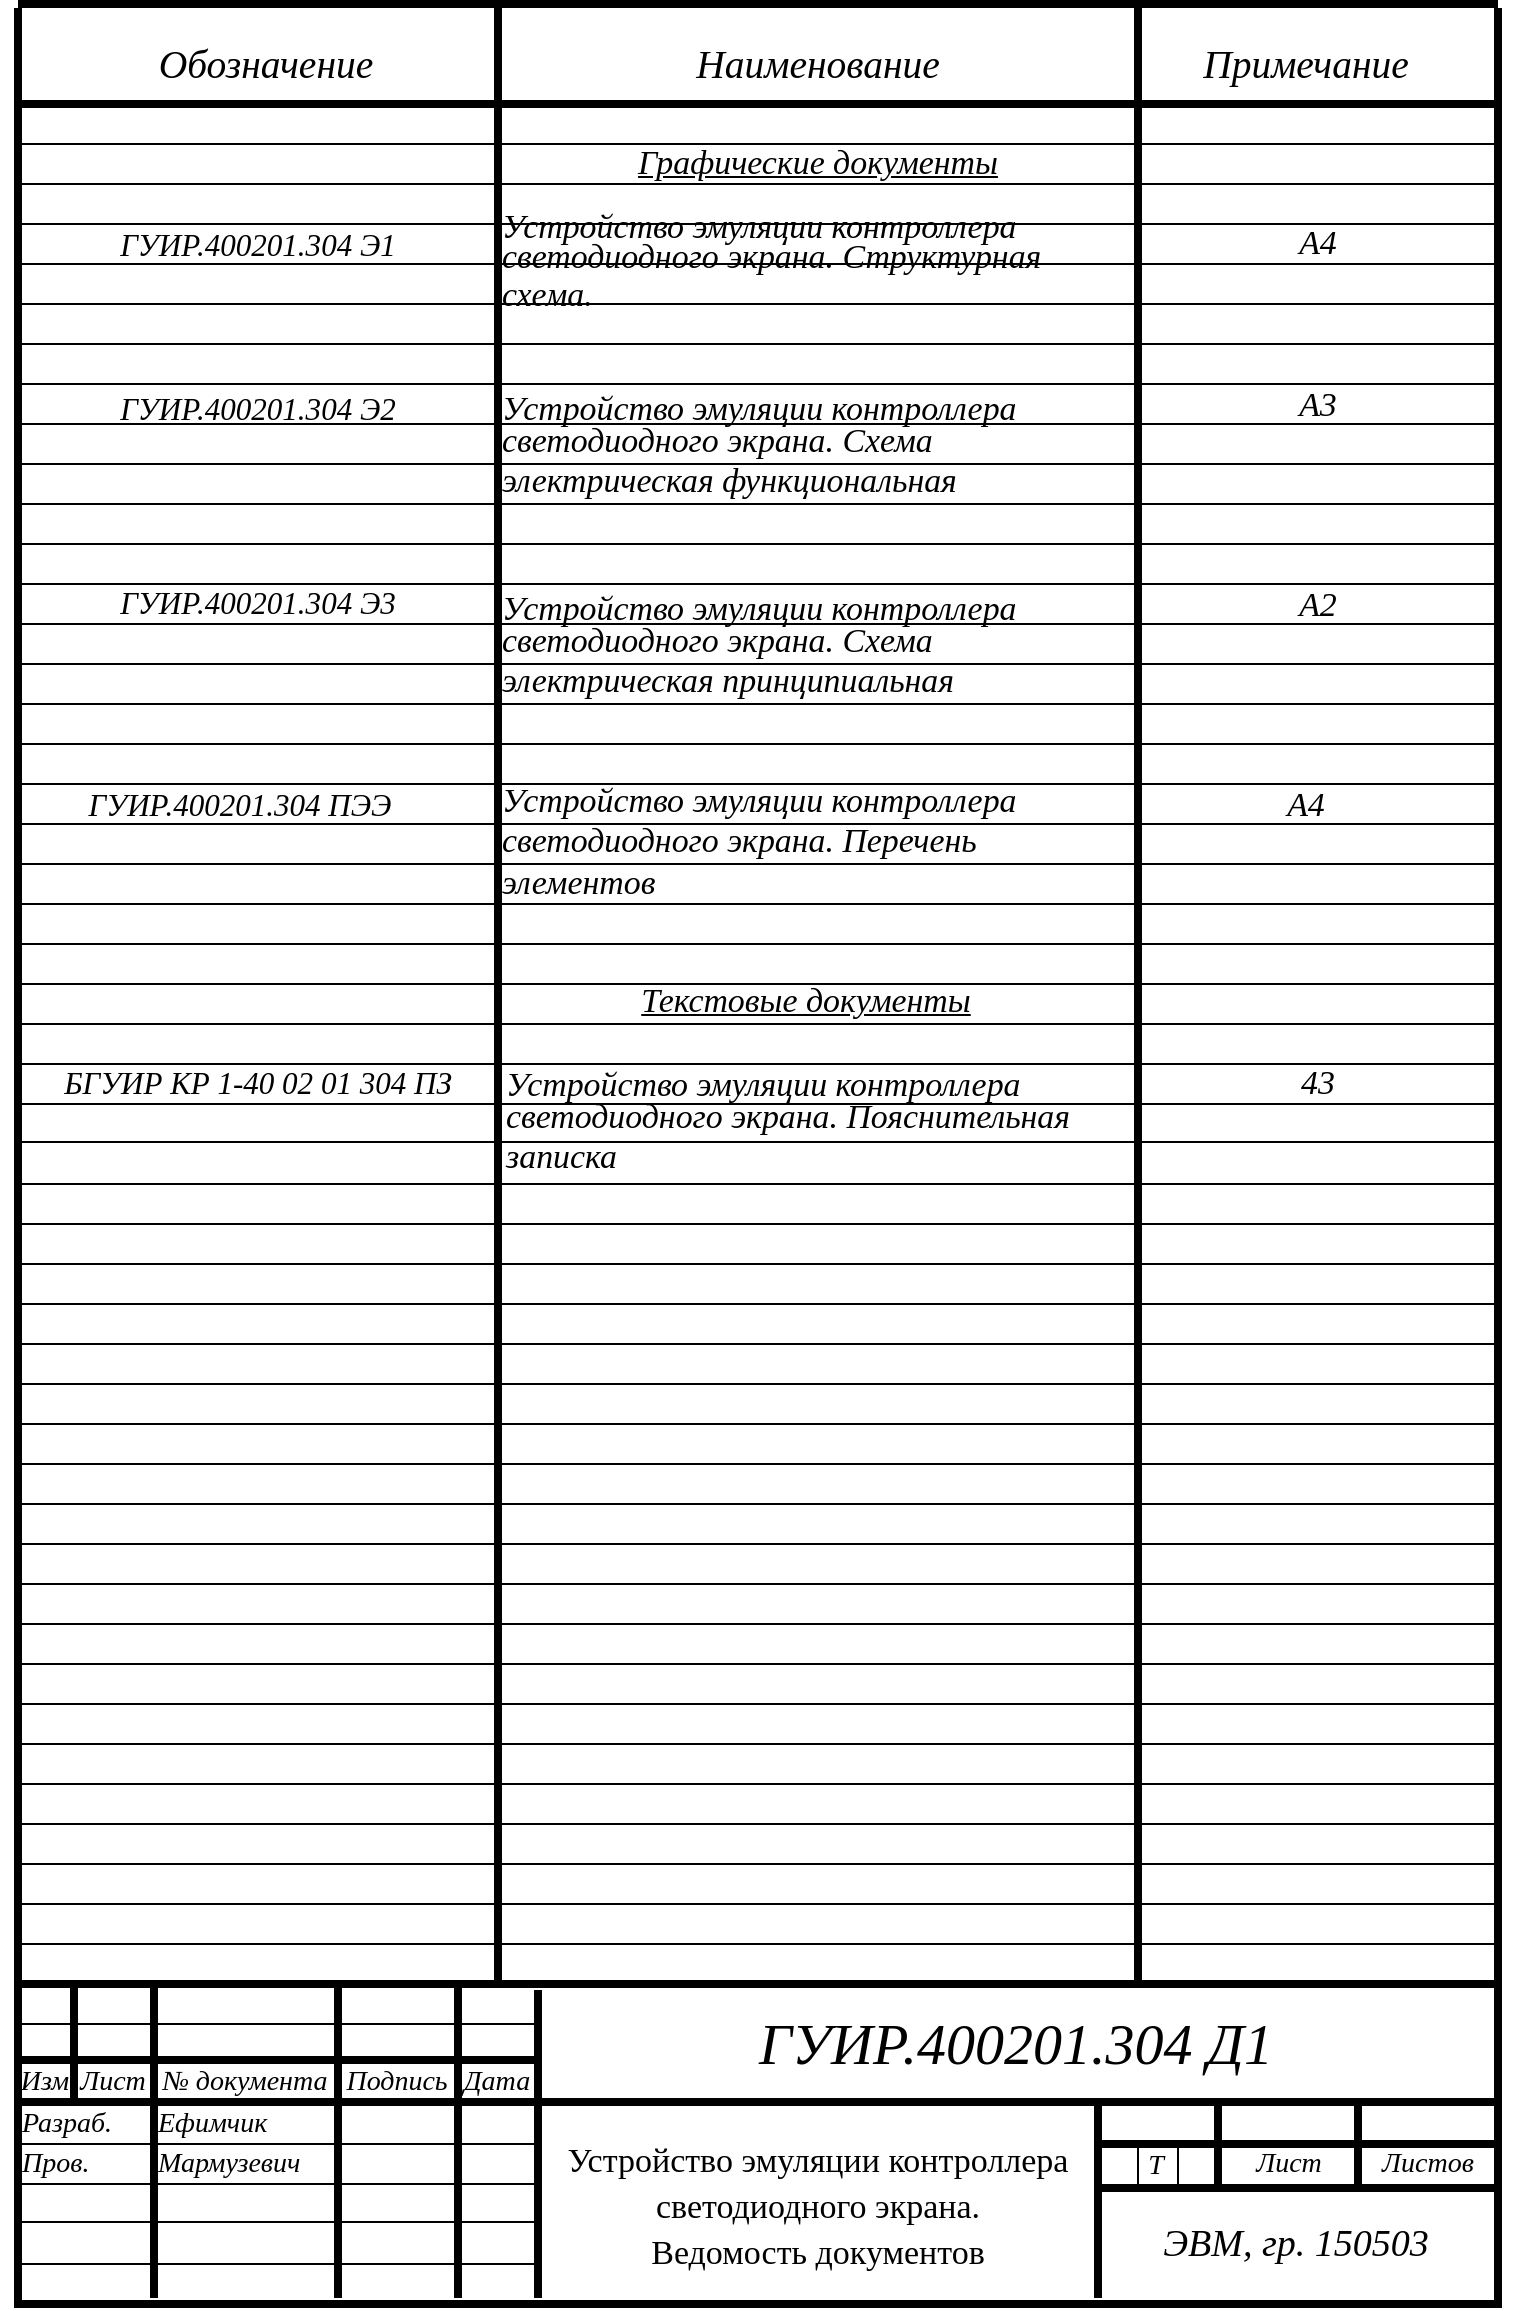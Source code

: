 <mxfile version="20.6.2" type="device"><diagram name="Страница-1" id="Page-1"><mxGraphModel dx="1587" dy="953" grid="1" gridSize="10" guides="1" tooltips="1" connect="1" arrows="1" fold="1" page="1" pageScale="1" pageWidth="827" pageHeight="1169" math="0" shadow="0"><root><mxCell id="0"/><mxCell id="1" parent="0"/><mxCell id="2" style="vsdxID=1;fillColor=#FFFFFF;gradientColor=none;shape=stencil(UzV2Ls5ILEhVNTIoLinKz04tz0wpyVA1dlE1MsrMy0gtyiwBslSNXVWNndPyi1LTi/JL81Ig/IJEkEoQKze/DGRCBUSfAUiHkUElMs8NojAnMw+nQkMDPEphkmQpRlEKZCAcDvEzshy6J4FCkAAydgUA);strokeColor=#000000;strokeWidth=4;spacingTop=-1;spacingBottom=-1;spacingLeft=-1;spacingRight=-1;points=[];labelBackgroundColor=#FFFFFF;rounded=0;html=1;whiteSpace=wrap;fontFamily=GOST type B;" parent="1" vertex="1"><mxGeometry x="78" y="13" width="740" height="1148" as="geometry"/></mxCell><mxCell id="48" style="vsdxID=2;edgeStyle=none;startArrow=none;endArrow=none;startSize=5;endSize=5;strokeWidth=4;strokeColor=#000000;spacingTop=-1;spacingBottom=-1;spacingLeft=-1;spacingRight=-1;verticalAlign=middle;html=1;labelBackgroundColor=#ffffff;rounded=0;fontFamily=GOST type B;" parent="1" edge="1"><mxGeometry relative="1" as="geometry"><Array as="points"/><mxPoint x="818" y="11" as="sourcePoint"/><mxPoint x="78" y="11" as="targetPoint"/></mxGeometry></mxCell><mxCell id="68" style="vsdxID=41;edgeStyle=none;startArrow=none;endArrow=none;startSize=5;endSize=5;strokeWidth=4;spacingTop=0;spacingBottom=0;spacingLeft=0;spacingRight=0;verticalAlign=middle;html=1;labelBackgroundColor=#ffffff;rounded=0;fontFamily=GOST type B;" parent="1" edge="1"><mxGeometry relative="1" as="geometry"><Array as="points"/><mxPoint x="318" y="1001" as="sourcePoint"/><mxPoint x="318" y="12" as="targetPoint"/></mxGeometry></mxCell><mxCell id="69" style="vsdxID=42;edgeStyle=none;startArrow=none;endArrow=none;startSize=5;endSize=5;strokeWidth=4;spacingTop=0;spacingBottom=0;spacingLeft=0;spacingRight=0;verticalAlign=middle;html=1;labelBackgroundColor=#ffffff;rounded=0;fontFamily=GOST type B;" parent="1" edge="1"><mxGeometry relative="1" as="geometry"><Array as="points"/><mxPoint x="638" y="999" as="sourcePoint"/><mxPoint x="638" y="11" as="targetPoint"/></mxGeometry></mxCell><mxCell id="70" style="vsdxID=43;edgeStyle=none;startArrow=none;endArrow=none;startSize=5;endSize=5;strokeWidth=4;spacingTop=0;spacingBottom=0;spacingLeft=0;spacingRight=0;verticalAlign=middle;html=1;labelBackgroundColor=#ffffff;rounded=0;fontFamily=GOST type B;" parent="1" edge="1"><mxGeometry relative="1" as="geometry"><mxPoint as="offset"/><Array as="points"/><mxPoint x="78" y="61" as="sourcePoint"/><mxPoint x="818" y="61" as="targetPoint"/></mxGeometry></mxCell><mxCell id="71" style="vsdxID=44;edgeStyle=none;startArrow=none;endArrow=none;startSize=5;endSize=5;spacingTop=0;spacingBottom=0;spacingLeft=0;spacingRight=0;verticalAlign=middle;html=1;labelBackgroundColor=#ffffff;rounded=0;fontFamily=GOST type B;" parent="1" edge="1"><mxGeometry relative="1" as="geometry"><mxPoint as="offset"/><Array as="points"/><mxPoint x="78" y="121" as="sourcePoint"/><mxPoint x="818" y="121" as="targetPoint"/></mxGeometry></mxCell><mxCell id="72" style="vsdxID=45;edgeStyle=none;startArrow=none;endArrow=none;startSize=5;endSize=5;spacingTop=0;spacingBottom=0;spacingLeft=0;spacingRight=0;verticalAlign=middle;html=1;labelBackgroundColor=#ffffff;rounded=0;fontFamily=GOST type B;" parent="1" edge="1"><mxGeometry relative="1" as="geometry"><mxPoint as="offset"/><Array as="points"/><mxPoint x="78" y="161" as="sourcePoint"/><mxPoint x="818" y="161" as="targetPoint"/></mxGeometry></mxCell><mxCell id="73" style="vsdxID=46;edgeStyle=none;startArrow=none;endArrow=none;startSize=5;endSize=5;spacingTop=0;spacingBottom=0;spacingLeft=0;spacingRight=0;verticalAlign=middle;html=1;labelBackgroundColor=#ffffff;rounded=0;fontFamily=GOST type B;" parent="1" edge="1"><mxGeometry relative="1" as="geometry"><mxPoint as="offset"/><Array as="points"/><mxPoint x="78" y="201" as="sourcePoint"/><mxPoint x="818" y="201" as="targetPoint"/></mxGeometry></mxCell><mxCell id="74" style="vsdxID=47;edgeStyle=none;startArrow=none;endArrow=none;startSize=5;endSize=5;spacingTop=0;spacingBottom=0;spacingLeft=0;spacingRight=0;verticalAlign=middle;html=1;labelBackgroundColor=#ffffff;rounded=0;fontFamily=GOST type B;" parent="1" edge="1"><mxGeometry relative="1" as="geometry"><mxPoint as="offset"/><Array as="points"/><mxPoint x="78" y="241" as="sourcePoint"/><mxPoint x="818" y="241" as="targetPoint"/></mxGeometry></mxCell><mxCell id="75" style="vsdxID=48;edgeStyle=none;startArrow=none;endArrow=none;startSize=5;endSize=5;spacingTop=0;spacingBottom=0;spacingLeft=0;spacingRight=0;verticalAlign=middle;html=1;labelBackgroundColor=#ffffff;rounded=0;fontFamily=GOST type B;" parent="1" edge="1"><mxGeometry relative="1" as="geometry"><mxPoint as="offset"/><Array as="points"/><mxPoint x="78" y="281" as="sourcePoint"/><mxPoint x="818" y="281" as="targetPoint"/></mxGeometry></mxCell><mxCell id="76" style="vsdxID=49;edgeStyle=none;startArrow=none;endArrow=none;startSize=5;endSize=5;spacingTop=0;spacingBottom=0;spacingLeft=0;spacingRight=0;verticalAlign=middle;html=1;labelBackgroundColor=#ffffff;rounded=0;fontFamily=GOST type B;" parent="1" edge="1"><mxGeometry relative="1" as="geometry"><mxPoint as="offset"/><Array as="points"/><mxPoint x="78" y="321" as="sourcePoint"/><mxPoint x="818" y="321" as="targetPoint"/></mxGeometry></mxCell><mxCell id="77" style="vsdxID=50;edgeStyle=none;startArrow=none;endArrow=none;startSize=5;endSize=5;spacingTop=0;spacingBottom=0;spacingLeft=0;spacingRight=0;verticalAlign=middle;html=1;labelBackgroundColor=#ffffff;rounded=0;fontFamily=GOST type B;" parent="1" edge="1"><mxGeometry relative="1" as="geometry"><mxPoint as="offset"/><Array as="points"/><mxPoint x="78" y="361" as="sourcePoint"/><mxPoint x="818" y="361" as="targetPoint"/></mxGeometry></mxCell><mxCell id="78" style="vsdxID=51;edgeStyle=none;startArrow=none;endArrow=none;startSize=5;endSize=5;spacingTop=0;spacingBottom=0;spacingLeft=0;spacingRight=0;verticalAlign=middle;html=1;labelBackgroundColor=#ffffff;rounded=0;fontFamily=GOST type B;" parent="1" edge="1"><mxGeometry relative="1" as="geometry"><mxPoint as="offset"/><Array as="points"/><mxPoint x="78" y="401" as="sourcePoint"/><mxPoint x="818" y="401" as="targetPoint"/></mxGeometry></mxCell><mxCell id="79" style="vsdxID=52;edgeStyle=none;startArrow=none;endArrow=none;startSize=5;endSize=5;spacingTop=0;spacingBottom=0;spacingLeft=0;spacingRight=0;verticalAlign=middle;html=1;labelBackgroundColor=#ffffff;rounded=0;fontFamily=GOST type B;" parent="1" edge="1"><mxGeometry relative="1" as="geometry"><mxPoint as="offset"/><Array as="points"/><mxPoint x="78" y="441" as="sourcePoint"/><mxPoint x="818" y="441" as="targetPoint"/></mxGeometry></mxCell><mxCell id="80" style="vsdxID=53;edgeStyle=none;startArrow=none;endArrow=none;startSize=5;endSize=5;spacingTop=0;spacingBottom=0;spacingLeft=0;spacingRight=0;verticalAlign=middle;html=1;labelBackgroundColor=#ffffff;rounded=0;fontFamily=GOST type B;" parent="1" edge="1"><mxGeometry relative="1" as="geometry"><mxPoint as="offset"/><Array as="points"/><mxPoint x="78" y="481" as="sourcePoint"/><mxPoint x="818" y="481" as="targetPoint"/></mxGeometry></mxCell><mxCell id="81" style="vsdxID=54;edgeStyle=none;startArrow=none;endArrow=none;startSize=5;endSize=5;spacingTop=0;spacingBottom=0;spacingLeft=0;spacingRight=0;verticalAlign=middle;html=1;labelBackgroundColor=#ffffff;rounded=0;fontFamily=GOST type B;" parent="1" edge="1"><mxGeometry relative="1" as="geometry"><mxPoint as="offset"/><Array as="points"/><mxPoint x="78" y="521" as="sourcePoint"/><mxPoint x="818" y="521" as="targetPoint"/></mxGeometry></mxCell><mxCell id="82" style="vsdxID=55;edgeStyle=none;startArrow=none;endArrow=none;startSize=5;endSize=5;spacingTop=0;spacingBottom=0;spacingLeft=0;spacingRight=0;verticalAlign=middle;html=1;labelBackgroundColor=#ffffff;rounded=0;fontFamily=GOST type B;" parent="1" edge="1"><mxGeometry relative="1" as="geometry"><mxPoint as="offset"/><Array as="points"/><mxPoint x="78" y="561" as="sourcePoint"/><mxPoint x="818" y="561" as="targetPoint"/></mxGeometry></mxCell><mxCell id="83" style="vsdxID=56;edgeStyle=none;startArrow=none;endArrow=none;startSize=5;endSize=5;spacingTop=0;spacingBottom=0;spacingLeft=0;spacingRight=0;verticalAlign=middle;html=1;labelBackgroundColor=#ffffff;rounded=0;fontFamily=GOST type B;" parent="1" edge="1"><mxGeometry relative="1" as="geometry"><mxPoint as="offset"/><Array as="points"/><mxPoint x="78" y="601" as="sourcePoint"/><mxPoint x="818" y="601" as="targetPoint"/></mxGeometry></mxCell><mxCell id="84" style="vsdxID=57;edgeStyle=none;startArrow=none;endArrow=none;startSize=5;endSize=5;spacingTop=0;spacingBottom=0;spacingLeft=0;spacingRight=0;verticalAlign=middle;html=1;labelBackgroundColor=#ffffff;rounded=0;fontFamily=GOST type B;" parent="1" edge="1"><mxGeometry relative="1" as="geometry"><mxPoint as="offset"/><Array as="points"/><mxPoint x="78" y="641" as="sourcePoint"/><mxPoint x="818" y="641" as="targetPoint"/></mxGeometry></mxCell><mxCell id="85" style="vsdxID=58;edgeStyle=none;startArrow=none;endArrow=none;startSize=5;endSize=5;spacingTop=0;spacingBottom=0;spacingLeft=0;spacingRight=0;verticalAlign=middle;html=1;labelBackgroundColor=#ffffff;rounded=0;fontFamily=GOST type B;" parent="1" edge="1"><mxGeometry relative="1" as="geometry"><mxPoint as="offset"/><Array as="points"/><mxPoint x="78" y="681" as="sourcePoint"/><mxPoint x="818" y="681" as="targetPoint"/></mxGeometry></mxCell><mxCell id="86" style="vsdxID=59;edgeStyle=none;startArrow=none;endArrow=none;startSize=5;endSize=5;spacingTop=0;spacingBottom=0;spacingLeft=0;spacingRight=0;verticalAlign=middle;html=1;labelBackgroundColor=#ffffff;rounded=0;fontFamily=GOST type B;" parent="1" edge="1"><mxGeometry relative="1" as="geometry"><mxPoint as="offset"/><Array as="points"/><mxPoint x="78" y="721" as="sourcePoint"/><mxPoint x="818" y="721" as="targetPoint"/></mxGeometry></mxCell><mxCell id="87" style="vsdxID=60;edgeStyle=none;startArrow=none;endArrow=none;startSize=5;endSize=5;spacingTop=0;spacingBottom=0;spacingLeft=0;spacingRight=0;verticalAlign=middle;html=1;labelBackgroundColor=#ffffff;rounded=0;fontFamily=GOST type B;" parent="1" edge="1"><mxGeometry relative="1" as="geometry"><mxPoint as="offset"/><Array as="points"/><mxPoint x="78" y="761" as="sourcePoint"/><mxPoint x="818" y="761" as="targetPoint"/></mxGeometry></mxCell><mxCell id="88" style="vsdxID=61;edgeStyle=none;startArrow=none;endArrow=none;startSize=5;endSize=5;spacingTop=0;spacingBottom=0;spacingLeft=0;spacingRight=0;verticalAlign=middle;html=1;labelBackgroundColor=#ffffff;rounded=0;fontFamily=GOST type B;" parent="1" edge="1"><mxGeometry relative="1" as="geometry"><mxPoint as="offset"/><Array as="points"/><mxPoint x="78" y="801" as="sourcePoint"/><mxPoint x="818" y="801" as="targetPoint"/></mxGeometry></mxCell><mxCell id="89" style="vsdxID=62;edgeStyle=none;startArrow=none;endArrow=none;startSize=5;endSize=5;spacingTop=0;spacingBottom=0;spacingLeft=0;spacingRight=0;verticalAlign=middle;html=1;labelBackgroundColor=#ffffff;rounded=0;fontFamily=GOST type B;" parent="1" edge="1"><mxGeometry relative="1" as="geometry"><mxPoint as="offset"/><Array as="points"/><mxPoint x="78" y="841" as="sourcePoint"/><mxPoint x="818" y="841" as="targetPoint"/></mxGeometry></mxCell><mxCell id="90" style="vsdxID=63;edgeStyle=none;startArrow=none;endArrow=none;startSize=5;endSize=5;spacingTop=0;spacingBottom=0;spacingLeft=0;spacingRight=0;verticalAlign=middle;html=1;labelBackgroundColor=#ffffff;rounded=0;fontFamily=GOST type B;" parent="1" edge="1"><mxGeometry relative="1" as="geometry"><mxPoint as="offset"/><Array as="points"/><mxPoint x="78" y="881" as="sourcePoint"/><mxPoint x="818" y="881" as="targetPoint"/></mxGeometry></mxCell><mxCell id="91" style="vsdxID=64;edgeStyle=none;startArrow=none;endArrow=none;startSize=5;endSize=5;spacingTop=0;spacingBottom=0;spacingLeft=0;spacingRight=0;verticalAlign=middle;html=1;labelBackgroundColor=#ffffff;rounded=0;fontFamily=GOST type B;" parent="1" edge="1"><mxGeometry relative="1" as="geometry"><mxPoint as="offset"/><Array as="points"/><mxPoint x="78" y="921" as="sourcePoint"/><mxPoint x="818" y="921" as="targetPoint"/></mxGeometry></mxCell><mxCell id="92" style="vsdxID=65;edgeStyle=none;startArrow=none;endArrow=none;startSize=5;endSize=5;strokeWidth=4;spacingTop=0;spacingBottom=0;spacingLeft=0;spacingRight=0;verticalAlign=middle;html=1;labelBackgroundColor=#ffffff;rounded=0;fontFamily=GOST type B;" parent="1" edge="1"><mxGeometry relative="1" as="geometry"><mxPoint as="offset"/><Array as="points"/><mxPoint x="618" y="1081" as="sourcePoint"/><mxPoint x="818" y="1081" as="targetPoint"/></mxGeometry></mxCell><mxCell id="93" style="vsdxID=66;edgeStyle=none;startArrow=none;endArrow=none;startSize=5;endSize=5;spacingTop=0;spacingBottom=0;spacingLeft=0;spacingRight=0;verticalAlign=middle;html=1;labelBackgroundColor=#ffffff;rounded=0;fontFamily=GOST type B;" parent="1" edge="1"><mxGeometry relative="1" as="geometry"><mxPoint as="offset"/><Array as="points"/><mxPoint x="78" y="961" as="sourcePoint"/><mxPoint x="818" y="961" as="targetPoint"/></mxGeometry></mxCell><mxCell id="21" value="&lt;div style=&quot;font-size: 1px&quot;&gt;&lt;font style=&quot;font-size: 19.76px; color: rgb(0, 0, 0); direction: ltr; letter-spacing: 0px; line-height: 120%; opacity: 1;&quot;&gt;&lt;i&gt;Обозначение&lt;br&gt;&lt;/i&gt;&lt;/font&gt;&lt;/div&gt;" style="verticalAlign=middle;align=center;vsdxID=67;fillColor=none;gradientColor=none;shape=stencil(nZBLDoAgDERP0z3SIyjew0SURgSD+Lu9kMZoXLhwN9O+tukAlrNpJg1SzDH4QW/URgNYgZTkjA4UkwJUgGXng+6DX1zLfmoymdXo17xh5zmRJ6Q42BWCfc2oJfdAr+Yv+AP9Cb7OJ3H/2JG1HNGz/84klThPVCc=);strokeColor=none;points=[];labelBackgroundColor=none;rounded=0;html=1;whiteSpace=wrap;fontFamily=GOST type B;" parent="1" vertex="1"><mxGeometry x="98" y="21" width="208" height="40" as="geometry"/></mxCell><mxCell id="22" value="&lt;div style=&quot;font-size: 1px&quot;&gt;&lt;font style=&quot;font-size: 19.76px; color: rgb(0, 0, 0); direction: ltr; letter-spacing: 0px; line-height: 120%; opacity: 1;&quot;&gt;&lt;i&gt;Наименование&lt;br&gt;&lt;/i&gt;&lt;/font&gt;&lt;/div&gt;" style="verticalAlign=middle;align=center;vsdxID=68;fillColor=none;gradientColor=none;shape=stencil(nZBLDoAgDERP0z3SIyjew0SURgSD+Lu9kMZoXLhwN9O+tukAlrNpJg1SzDH4QW/URgNYgZTkjA4UkwJUgGXng+6DX1zLfmoymdXo17xh5zmRJ6Q42BWCfc2oJfdAr+Yv+AP9Cb7OJ3H/2JG1HNGz/84klThPVCc=);strokeColor=none;points=[];labelBackgroundColor=none;rounded=0;html=1;whiteSpace=wrap;fontFamily=GOST type B;" parent="1" vertex="1"><mxGeometry x="374" y="21" width="208" height="40" as="geometry"/></mxCell><mxCell id="23" value="&lt;div style=&quot;font-size: 1px&quot;&gt;&lt;font style=&quot;font-size: 19.76px; color: rgb(0, 0, 0); direction: ltr; letter-spacing: 0px; line-height: 120%; opacity: 1;&quot;&gt;&lt;i&gt;Примечание&lt;br&gt;&lt;/i&gt;&lt;/font&gt;&lt;/div&gt;" style="verticalAlign=middle;align=center;vsdxID=69;fillColor=none;gradientColor=none;shape=stencil(nZBLDoAgDERP0z3SIyjew0SURgSD+Lu9kMZoXLhwN9O+tukAlrNpJg1SzDH4QW/URgNYgZTkjA4UkwJUgGXng+6DX1zLfmoymdXo17xh5zmRJ6Q42BWCfc2oJfdAr+Yv+AP9Cb7OJ3H/2JG1HNGz/84klThPVCc=);strokeColor=none;points=[];labelBackgroundColor=none;rounded=0;html=1;whiteSpace=wrap;fontFamily=GOST type B;" parent="1" vertex="1"><mxGeometry x="618" y="21" width="208" height="40" as="geometry"/></mxCell><mxCell id="24" value="&lt;div style=&quot;&quot;&gt;&lt;p style=&quot;margin: 0px; text-indent: 0px; direction: ltr;&quot;&gt;&lt;font style=&quot;direction: ltr; line-height: 120%; opacity: 1;&quot;&gt;&lt;span style=&quot;background-color: initial; font-size: 16.93px;&quot;&gt;&lt;i&gt;Устройство эмуляции контроллера светодиодного экрана.&amp;nbsp;&lt;/i&gt;&lt;/span&gt;&lt;i style=&quot;color: rgb(0, 0, 0); font-size: 16.93px; letter-spacing: 0px;&quot;&gt;Структурная схема.&lt;/i&gt;&lt;/font&gt;&lt;font style=&quot;font-size: 16.93px; color: rgb(0, 0, 0); direction: ltr; letter-spacing: 0px; line-height: 120%; opacity: 1;&quot;&gt;&lt;i&gt;&lt;br&gt;&lt;/i&gt;&lt;/font&gt;&lt;/p&gt;&lt;/div&gt;" style="verticalAlign=middle;align=left;vsdxID=70;fillColor=none;gradientColor=none;shape=stencil(nZBLDoAgDERP0z3SIyjew0SURgSD+Lu9kMZoXLhwN9O+tukAlrNpJg1SzDH4QW/URgNYgZTkjA4UkwJUgGXng+6DX1zLfmoymdXo17xh5zmRJ6Q42BWCfc2oJfdAr+Yv+AP9Cb7OJ3H/2JG1HNGz/84klThPVCc=);strokeColor=none;points=[];labelBackgroundColor=none;rounded=0;html=1;whiteSpace=wrap;fontFamily=GOST type B;" parent="1" vertex="1"><mxGeometry x="318" y="121" width="320" height="39" as="geometry"/></mxCell><mxCell id="25" value="&lt;div style=&quot;&quot;&gt;&lt;p style=&quot;margin: 0px; text-indent: 0px; direction: ltr; line-height: 140%;&quot;&gt;&lt;font style=&quot;direction: ltr; line-height: 120%; opacity: 1;&quot;&gt;&lt;span style=&quot;background-color: initial; font-size: 16.93px;&quot;&gt;&lt;i&gt;Устройство эмуляции контроллера светодиодного экрана.&lt;/i&gt;&lt;/span&gt;&lt;i style=&quot;color: rgb(0, 0, 0); font-size: 16.93px; letter-spacing: 0px;&quot;&gt;&amp;nbsp;Схема электрическая принципиальная&lt;/i&gt;&lt;/font&gt;&lt;font style=&quot;font-size: 16.93px; color: rgb(0, 0, 0); direction: ltr; letter-spacing: 0px; line-height: 120%; opacity: 1;&quot;&gt;&lt;i&gt;&lt;br&gt;&lt;/i&gt;&lt;/font&gt;&lt;/p&gt;&lt;/div&gt;" style="verticalAlign=middle;align=left;vsdxID=71;fillColor=none;gradientColor=none;shape=stencil(nZBLDoAgDERP0z3SIyjew0SURgSD+Lu9kMZoXLhwN9O+tukAlrNpJg1SzDH4QW/URgNYgZTkjA4UkwJUgGXng+6DX1zLfmoymdXo17xh5zmRJ6Q42BWCfc2oJfdAr+Yv+AP9Cb7OJ3H/2JG1HNGz/84klThPVCc=);strokeColor=none;points=[];labelBackgroundColor=none;rounded=0;html=1;whiteSpace=wrap;fontFamily=GOST type B;" parent="1" vertex="1"><mxGeometry x="318" y="303" width="320" height="60" as="geometry"/></mxCell><mxCell id="94" style="vsdxID=72;edgeStyle=none;startArrow=none;endArrow=none;startSize=5;endSize=5;spacingTop=0;spacingBottom=0;spacingLeft=0;spacingRight=0;verticalAlign=middle;html=1;labelBackgroundColor=#ffffff;rounded=0;fontFamily=GOST type B;" parent="1" edge="1"><mxGeometry relative="1" as="geometry"><mxPoint as="offset"/><Array as="points"/><mxPoint x="78" y="101" as="sourcePoint"/><mxPoint x="818" y="101" as="targetPoint"/></mxGeometry></mxCell><mxCell id="95" style="vsdxID=73;edgeStyle=none;startArrow=none;endArrow=none;startSize=5;endSize=5;spacingTop=0;spacingBottom=0;spacingLeft=0;spacingRight=0;verticalAlign=middle;html=1;labelBackgroundColor=#ffffff;rounded=0;fontFamily=GOST type B;" parent="1" edge="1"><mxGeometry relative="1" as="geometry"><mxPoint as="offset"/><Array as="points"/><mxPoint x="78" y="141" as="sourcePoint"/><mxPoint x="818" y="141" as="targetPoint"/></mxGeometry></mxCell><mxCell id="96" style="vsdxID=74;edgeStyle=none;startArrow=none;endArrow=none;startSize=5;endSize=5;spacingTop=0;spacingBottom=0;spacingLeft=0;spacingRight=0;verticalAlign=middle;html=1;labelBackgroundColor=#ffffff;rounded=0;fontFamily=GOST type B;" parent="1" edge="1"><mxGeometry relative="1" as="geometry"><mxPoint as="offset"/><Array as="points"/><mxPoint x="78" y="81" as="sourcePoint"/><mxPoint x="818" y="81" as="targetPoint"/></mxGeometry></mxCell><mxCell id="97" style="vsdxID=75;edgeStyle=none;startArrow=none;endArrow=none;startSize=5;endSize=5;spacingTop=0;spacingBottom=0;spacingLeft=0;spacingRight=0;verticalAlign=middle;html=1;labelBackgroundColor=#ffffff;rounded=0;fontFamily=GOST type B;" parent="1" edge="1"><mxGeometry relative="1" as="geometry"><mxPoint as="offset"/><Array as="points"/><mxPoint x="78" y="181" as="sourcePoint"/><mxPoint x="818" y="181" as="targetPoint"/></mxGeometry></mxCell><mxCell id="98" style="vsdxID=76;edgeStyle=none;startArrow=none;endArrow=none;startSize=5;endSize=5;spacingTop=0;spacingBottom=0;spacingLeft=0;spacingRight=0;verticalAlign=middle;html=1;labelBackgroundColor=#ffffff;rounded=0;fontFamily=GOST type B;" parent="1" edge="1"><mxGeometry relative="1" as="geometry"><mxPoint as="offset"/><Array as="points"/><mxPoint x="78" y="221" as="sourcePoint"/><mxPoint x="818" y="221" as="targetPoint"/></mxGeometry></mxCell><mxCell id="99" style="vsdxID=77;edgeStyle=none;startArrow=none;endArrow=none;startSize=5;endSize=5;spacingTop=0;spacingBottom=0;spacingLeft=0;spacingRight=0;verticalAlign=middle;html=1;labelBackgroundColor=#ffffff;rounded=0;fontFamily=GOST type B;" parent="1" edge="1"><mxGeometry relative="1" as="geometry"><mxPoint as="offset"/><Array as="points"/><mxPoint x="78" y="261" as="sourcePoint"/><mxPoint x="818" y="261" as="targetPoint"/></mxGeometry></mxCell><mxCell id="100" style="vsdxID=78;edgeStyle=none;startArrow=none;endArrow=none;startSize=5;endSize=5;spacingTop=0;spacingBottom=0;spacingLeft=0;spacingRight=0;verticalAlign=middle;html=1;labelBackgroundColor=#ffffff;rounded=0;fontFamily=GOST type B;" parent="1" edge="1"><mxGeometry relative="1" as="geometry"><mxPoint as="offset"/><Array as="points"/><mxPoint x="78" y="301" as="sourcePoint"/><mxPoint x="818" y="301" as="targetPoint"/></mxGeometry></mxCell><mxCell id="101" style="vsdxID=79;edgeStyle=none;startArrow=none;endArrow=none;startSize=5;endSize=5;spacingTop=0;spacingBottom=0;spacingLeft=0;spacingRight=0;verticalAlign=middle;html=1;labelBackgroundColor=#ffffff;rounded=0;fontFamily=GOST type B;" parent="1" edge="1"><mxGeometry relative="1" as="geometry"><mxPoint as="offset"/><Array as="points"/><mxPoint x="78" y="341" as="sourcePoint"/><mxPoint x="818" y="341" as="targetPoint"/></mxGeometry></mxCell><mxCell id="102" style="vsdxID=80;edgeStyle=none;startArrow=none;endArrow=none;startSize=5;endSize=5;spacingTop=0;spacingBottom=0;spacingLeft=0;spacingRight=0;verticalAlign=middle;html=1;labelBackgroundColor=#ffffff;rounded=0;fontFamily=GOST type B;" parent="1" edge="1"><mxGeometry relative="1" as="geometry"><mxPoint as="offset"/><Array as="points"/><mxPoint x="78" y="381" as="sourcePoint"/><mxPoint x="818" y="381" as="targetPoint"/></mxGeometry></mxCell><mxCell id="103" style="vsdxID=81;edgeStyle=none;startArrow=none;endArrow=none;startSize=5;endSize=5;spacingTop=0;spacingBottom=0;spacingLeft=0;spacingRight=0;verticalAlign=middle;html=1;labelBackgroundColor=#ffffff;rounded=0;fontFamily=GOST type B;" parent="1" edge="1"><mxGeometry relative="1" as="geometry"><mxPoint as="offset"/><Array as="points"/><mxPoint x="78" y="421" as="sourcePoint"/><mxPoint x="818" y="421" as="targetPoint"/></mxGeometry></mxCell><mxCell id="104" style="vsdxID=82;edgeStyle=none;startArrow=none;endArrow=none;startSize=5;endSize=5;spacingTop=0;spacingBottom=0;spacingLeft=0;spacingRight=0;verticalAlign=middle;html=1;labelBackgroundColor=#ffffff;rounded=0;fontFamily=GOST type B;" parent="1" edge="1"><mxGeometry relative="1" as="geometry"><mxPoint as="offset"/><Array as="points"/><mxPoint x="78" y="461" as="sourcePoint"/><mxPoint x="818" y="461" as="targetPoint"/></mxGeometry></mxCell><mxCell id="105" style="vsdxID=83;edgeStyle=none;startArrow=none;endArrow=none;startSize=5;endSize=5;spacingTop=0;spacingBottom=0;spacingLeft=0;spacingRight=0;verticalAlign=middle;html=1;labelBackgroundColor=#ffffff;rounded=0;fontFamily=GOST type B;" parent="1" edge="1"><mxGeometry relative="1" as="geometry"><mxPoint as="offset"/><Array as="points"/><mxPoint x="78" y="501" as="sourcePoint"/><mxPoint x="818" y="501" as="targetPoint"/></mxGeometry></mxCell><mxCell id="106" style="vsdxID=84;edgeStyle=none;startArrow=none;endArrow=none;startSize=5;endSize=5;spacingTop=0;spacingBottom=0;spacingLeft=0;spacingRight=0;verticalAlign=middle;html=1;labelBackgroundColor=#ffffff;rounded=0;fontFamily=GOST type B;" parent="1" edge="1"><mxGeometry relative="1" as="geometry"><mxPoint as="offset"/><Array as="points"/><mxPoint x="78" y="541" as="sourcePoint"/><mxPoint x="818" y="541" as="targetPoint"/></mxGeometry></mxCell><mxCell id="107" style="vsdxID=85;edgeStyle=none;startArrow=none;endArrow=none;startSize=5;endSize=5;spacingTop=0;spacingBottom=0;spacingLeft=0;spacingRight=0;verticalAlign=middle;html=1;labelBackgroundColor=#ffffff;rounded=0;fontFamily=GOST type B;" parent="1" edge="1"><mxGeometry relative="1" as="geometry"><mxPoint as="offset"/><Array as="points"/><mxPoint x="78" y="580" as="sourcePoint"/><mxPoint x="818" y="580" as="targetPoint"/></mxGeometry></mxCell><mxCell id="108" style="vsdxID=86;edgeStyle=none;startArrow=none;endArrow=none;startSize=5;endSize=5;spacingTop=0;spacingBottom=0;spacingLeft=0;spacingRight=0;verticalAlign=middle;html=1;labelBackgroundColor=#ffffff;rounded=0;fontFamily=GOST type B;" parent="1" edge="1"><mxGeometry relative="1" as="geometry"><mxPoint as="offset"/><Array as="points"/><mxPoint x="78" y="621" as="sourcePoint"/><mxPoint x="818" y="621" as="targetPoint"/></mxGeometry></mxCell><mxCell id="109" style="vsdxID=87;edgeStyle=none;startArrow=none;endArrow=none;startSize=5;endSize=5;spacingTop=0;spacingBottom=0;spacingLeft=0;spacingRight=0;verticalAlign=middle;html=1;labelBackgroundColor=#ffffff;rounded=0;fontFamily=GOST type B;" parent="1" edge="1"><mxGeometry relative="1" as="geometry"><mxPoint as="offset"/><Array as="points"/><mxPoint x="78" y="661" as="sourcePoint"/><mxPoint x="818" y="661" as="targetPoint"/></mxGeometry></mxCell><mxCell id="110" style="vsdxID=88;edgeStyle=none;startArrow=none;endArrow=none;startSize=5;endSize=5;spacingTop=0;spacingBottom=0;spacingLeft=0;spacingRight=0;verticalAlign=middle;html=1;labelBackgroundColor=#ffffff;rounded=0;fontFamily=GOST type B;" parent="1" edge="1"><mxGeometry relative="1" as="geometry"><mxPoint as="offset"/><Array as="points"/><mxPoint x="78" y="701" as="sourcePoint"/><mxPoint x="818" y="701" as="targetPoint"/></mxGeometry></mxCell><mxCell id="111" style="vsdxID=89;edgeStyle=none;startArrow=none;endArrow=none;startSize=5;endSize=5;spacingTop=0;spacingBottom=0;spacingLeft=0;spacingRight=0;verticalAlign=middle;html=1;labelBackgroundColor=#ffffff;rounded=0;fontFamily=GOST type B;" parent="1" edge="1"><mxGeometry relative="1" as="geometry"><mxPoint as="offset"/><Array as="points"/><mxPoint x="78" y="741" as="sourcePoint"/><mxPoint x="818" y="741" as="targetPoint"/></mxGeometry></mxCell><mxCell id="112" style="vsdxID=90;edgeStyle=none;startArrow=none;endArrow=none;startSize=5;endSize=5;spacingTop=0;spacingBottom=0;spacingLeft=0;spacingRight=0;verticalAlign=middle;html=1;labelBackgroundColor=#ffffff;rounded=0;fontFamily=GOST type B;" parent="1" edge="1"><mxGeometry relative="1" as="geometry"><mxPoint as="offset"/><Array as="points"/><mxPoint x="78" y="781" as="sourcePoint"/><mxPoint x="818" y="781" as="targetPoint"/></mxGeometry></mxCell><mxCell id="113" style="vsdxID=91;edgeStyle=none;startArrow=none;endArrow=none;startSize=5;endSize=5;spacingTop=0;spacingBottom=0;spacingLeft=0;spacingRight=0;verticalAlign=middle;html=1;labelBackgroundColor=#ffffff;rounded=0;fontFamily=GOST type B;" parent="1" edge="1"><mxGeometry relative="1" as="geometry"><mxPoint as="offset"/><Array as="points"/><mxPoint x="78" y="821" as="sourcePoint"/><mxPoint x="818" y="821" as="targetPoint"/></mxGeometry></mxCell><mxCell id="114" style="vsdxID=92;edgeStyle=none;startArrow=none;endArrow=none;startSize=5;endSize=5;spacingTop=0;spacingBottom=0;spacingLeft=0;spacingRight=0;verticalAlign=middle;html=1;labelBackgroundColor=#ffffff;rounded=0;fontFamily=GOST type B;" parent="1" edge="1"><mxGeometry relative="1" as="geometry"><mxPoint as="offset"/><Array as="points"/><mxPoint x="78" y="861" as="sourcePoint"/><mxPoint x="818" y="861" as="targetPoint"/></mxGeometry></mxCell><mxCell id="115" style="vsdxID=93;edgeStyle=none;startArrow=none;endArrow=none;startSize=5;endSize=5;spacingTop=0;spacingBottom=0;spacingLeft=0;spacingRight=0;verticalAlign=middle;html=1;labelBackgroundColor=#ffffff;rounded=0;fontFamily=GOST type B;" parent="1" edge="1"><mxGeometry relative="1" as="geometry"><mxPoint as="offset"/><Array as="points"/><mxPoint x="78" y="901" as="sourcePoint"/><mxPoint x="818" y="901" as="targetPoint"/></mxGeometry></mxCell><mxCell id="116" style="vsdxID=94;edgeStyle=none;startArrow=none;endArrow=none;startSize=5;endSize=5;spacingTop=0;spacingBottom=0;spacingLeft=0;spacingRight=0;verticalAlign=middle;html=1;labelBackgroundColor=#ffffff;rounded=0;fontFamily=GOST type B;" parent="1" edge="1"><mxGeometry relative="1" as="geometry"><mxPoint as="offset"/><Array as="points"/><mxPoint x="78" y="941" as="sourcePoint"/><mxPoint x="818" y="941" as="targetPoint"/></mxGeometry></mxCell><mxCell id="117" style="vsdxID=95;edgeStyle=none;startArrow=none;endArrow=none;startSize=5;endSize=5;spacingTop=0;spacingBottom=0;spacingLeft=0;spacingRight=0;verticalAlign=middle;html=1;labelBackgroundColor=#ffffff;rounded=0;fontFamily=GOST type B;" parent="1" edge="1"><mxGeometry relative="1" as="geometry"><mxPoint as="offset"/><Array as="points"/><mxPoint x="78" y="981" as="sourcePoint"/><mxPoint x="818" y="981" as="targetPoint"/></mxGeometry></mxCell><mxCell id="26" value="&lt;div style=&quot;&quot;&gt;&lt;p style=&quot;margin: 0px; text-indent: 0px; direction: ltr; line-height: 140%;&quot;&gt;&lt;font style=&quot;direction: ltr; line-height: 120%; opacity: 1;&quot;&gt;&lt;span style=&quot;background-color: initial; font-size: 16.93px;&quot;&gt;&lt;i&gt;Устройство эмуляции контроллера светодиодного экрана.&lt;/i&gt;&lt;/span&gt;&lt;i style=&quot;color: rgb(0, 0, 0); font-size: 16.93px; letter-spacing: 0px;&quot;&gt;&amp;nbsp;Схема электрическая функциональная&lt;/i&gt;&lt;/font&gt;&lt;font style=&quot;font-size: 16.93px; color: rgb(0, 0, 0); direction: ltr; letter-spacing: 0px; line-height: 120%; opacity: 1;&quot;&gt;&lt;i&gt;&lt;br&gt;&lt;/i&gt;&lt;/font&gt;&lt;/p&gt;&lt;/div&gt;" style="verticalAlign=middle;align=left;vsdxID=96;fillColor=none;gradientColor=none;shape=stencil(nZBLDoAgDERP0z3SIyjew0SURgSD+Lu9kMZoXLhwN9O+tukAlrNpJg1SzDH4QW/URgNYgZTkjA4UkwJUgGXng+6DX1zLfmoymdXo17xh5zmRJ6Q42BWCfc2oJfdAr+Yv+AP9Cb7OJ3H/2JG1HNGz/84klThPVCc=);strokeColor=none;points=[];labelBackgroundColor=none;rounded=0;html=1;whiteSpace=wrap;fontFamily=GOST type B;" parent="1" vertex="1"><mxGeometry x="318" y="203" width="320" height="60" as="geometry"/></mxCell><mxCell id="28" value="&lt;div style=&quot;font-size: 1px&quot;&gt;&lt;font style=&quot;font-size: 16.93px; color: rgb(0, 0, 0); direction: ltr; letter-spacing: 0px; line-height: 120%; opacity: 1;&quot;&gt;&lt;u&gt;&lt;i&gt;Графические документы&lt;br&gt;&lt;/i&gt;&lt;/u&gt;&lt;/font&gt;&lt;/div&gt;" style="verticalAlign=middle;align=center;vsdxID=98;fillColor=none;gradientColor=none;shape=stencil(nZBLDoAgDERP0z3SIyjew0SURgSD+Lu9kMZoXLhwN9O+tukAlrNpJg1SzDH4QW/URgNYgZTkjA4UkwJUgGXng+6DX1zLfmoymdXo17xh5zmRJ6Q42BWCfc2oJfdAr+Yv+AP9Cb7OJ3H/2JG1HNGz/84klThPVCc=);strokeColor=none;points=[];labelBackgroundColor=none;rounded=0;html=1;whiteSpace=wrap;fontFamily=GOST type B;" parent="1" vertex="1"><mxGeometry x="318" y="81" width="320" height="20" as="geometry"/></mxCell><mxCell id="29" value="&lt;div style=&quot;font-size: 1px&quot;&gt;&lt;font style=&quot;font-size: 16.93px; color: rgb(0, 0, 0); direction: ltr; letter-spacing: 0px; line-height: 120%; opacity: 1;&quot;&gt;&lt;u&gt;&lt;i&gt;Текстовые документы&lt;br&gt;&lt;/i&gt;&lt;/u&gt;&lt;/font&gt;&lt;/div&gt;" style="verticalAlign=middle;align=center;vsdxID=99;fillColor=none;gradientColor=none;shape=stencil(nZBLDoAgDERP0z3SIyjew0SURgSD+Lu9kMZoXLhwN9O+tukAlrNpJg1SzDH4QW/URgNYgZTkjA4UkwJUgGXng+6DX1zLfmoymdXo17xh5zmRJ6Q42BWCfc2oJfdAr+Yv+AP9Cb7OJ3H/2JG1HNGz/84klThPVCc=);strokeColor=none;points=[];labelBackgroundColor=none;rounded=0;html=1;whiteSpace=wrap;fontFamily=GOST type B;" parent="1" vertex="1"><mxGeometry x="312" y="500" width="320" height="20" as="geometry"/></mxCell><mxCell id="30" value="&lt;div style=&quot;&quot;&gt;&lt;p style=&quot;margin: 0px; text-indent: 0px; direction: ltr; line-height: 140%;&quot;&gt;&lt;font style=&quot;direction: ltr; line-height: 120%; opacity: 1;&quot;&gt;&lt;span style=&quot;background-color: initial; font-size: 16.93px;&quot;&gt;&lt;i&gt;Устройство эмуляции контроллера светодиодного экрана&lt;/i&gt;&lt;/span&gt;&lt;i style=&quot;color: rgb(0, 0, 0); font-size: 16.93px; letter-spacing: 0px;&quot;&gt;. Пояснительная записка&lt;/i&gt;&lt;/font&gt;&lt;font style=&quot;font-size: 16.93px; color: rgb(0, 0, 0); direction: ltr; letter-spacing: 0px; line-height: 120%; opacity: 1;&quot;&gt;&lt;i&gt;&lt;br&gt;&lt;/i&gt;&lt;/font&gt;&lt;/p&gt;&lt;/div&gt;" style="verticalAlign=middle;align=left;vsdxID=100;fillColor=none;gradientColor=none;shape=stencil(nZBLDoAgDERP0z3SIyjew0SURgSD+Lu9kMZoXLhwN9O+tukAlrNpJg1SzDH4QW/URgNYgZTkjA4UkwJUgGXng+6DX1zLfmoymdXo17xh5zmRJ6Q42BWCfc2oJfdAr+Yv+AP9Cb7OJ3H/2JG1HNGz/84klThPVCc=);strokeColor=none;points=[];labelBackgroundColor=none;rounded=0;html=1;whiteSpace=wrap;fontFamily=GOST type B;spacing=0;horizontal=1;spacingLeft=4;" parent="1" vertex="1"><mxGeometry x="318" y="541" width="320" height="60" as="geometry"/></mxCell><mxCell id="31" value="&lt;div style=&quot;font-size: 1px&quot;&gt;&lt;font style=&quot;font-size: 16.93px; color: rgb(0, 0, 0); direction: ltr; letter-spacing: 0px; line-height: 120%; opacity: 1;&quot;&gt;&lt;i&gt;А4&lt;br&gt;&lt;/i&gt;&lt;/font&gt;&lt;/div&gt;" style="verticalAlign=middle;align=center;vsdxID=101;fillColor=none;gradientColor=none;shape=stencil(nZBLDoAgDERP0z3SIyjew0SURgSD+Lu9kMZoXLhwN9O+tukAlrNpJg1SzDH4QW/URgNYgZTkjA4UkwJUgGXng+6DX1zLfmoymdXo17xh5zmRJ6Q42BWCfc2oJfdAr+Yv+AP9Cb7OJ3H/2JG1HNGz/84klThPVCc=);strokeColor=none;points=[];labelBackgroundColor=none;rounded=0;html=1;whiteSpace=wrap;fontFamily=GOST type B;" parent="1" vertex="1"><mxGeometry x="638" y="121" width="180" height="20" as="geometry"/></mxCell><mxCell id="32" value="&lt;div style=&quot;font-size: 1px&quot;&gt;&lt;font style=&quot;font-size: 16.93px; color: rgb(0, 0, 0); direction: ltr; letter-spacing: 0px; line-height: 120%; opacity: 1;&quot;&gt;&lt;i&gt;A3&lt;br&gt;&lt;/i&gt;&lt;/font&gt;&lt;/div&gt;" style="verticalAlign=middle;align=center;vsdxID=102;fillColor=none;gradientColor=none;shape=stencil(nZBLDoAgDERP0z3SIyjew0SURgSD+Lu9kMZoXLhwN9O+tukAlrNpJg1SzDH4QW/URgNYgZTkjA4UkwJUgGXng+6DX1zLfmoymdXo17xh5zmRJ6Q42BWCfc2oJfdAr+Yv+AP9Cb7OJ3H/2JG1HNGz/84klThPVCc=);strokeColor=none;points=[];labelBackgroundColor=none;rounded=0;html=1;whiteSpace=wrap;fontFamily=GOST type B;" parent="1" vertex="1"><mxGeometry x="638" y="202" width="180" height="20" as="geometry"/></mxCell><mxCell id="33" value="&lt;div style=&quot;font-size: 1px&quot;&gt;&lt;font style=&quot;font-size: 16.93px; color: rgb(0, 0, 0); direction: ltr; letter-spacing: 0px; line-height: 120%; opacity: 1;&quot;&gt;&lt;i&gt;А2&lt;br&gt;&lt;/i&gt;&lt;/font&gt;&lt;/div&gt;" style="verticalAlign=middle;align=center;vsdxID=103;fillColor=none;gradientColor=none;shape=stencil(nZBLDoAgDERP0z3SIyjew0SURgSD+Lu9kMZoXLhwN9O+tukAlrNpJg1SzDH4QW/URgNYgZTkjA4UkwJUgGXng+6DX1zLfmoymdXo17xh5zmRJ6Q42BWCfc2oJfdAr+Yv+AP9Cb7OJ3H/2JG1HNGz/84klThPVCc=);strokeColor=none;points=[];labelBackgroundColor=none;rounded=0;html=1;whiteSpace=wrap;fontFamily=GOST type B;" parent="1" vertex="1"><mxGeometry x="638" y="302" width="180" height="20" as="geometry"/></mxCell><mxCell id="35" value="&lt;div style=&quot;font-size: 1px&quot;&gt;&lt;font style=&quot;font-size: 16.93px; color: rgb(0, 0, 0); direction: ltr; letter-spacing: 0px; line-height: 120%; opacity: 1;&quot;&gt;&lt;i&gt;43&lt;br&gt;&lt;/i&gt;&lt;/font&gt;&lt;/div&gt;" style="verticalAlign=middle;align=center;vsdxID=105;fillColor=none;gradientColor=none;shape=stencil(nZBLDoAgDERP0z3SIyjew0SURgSD+Lu9kMZoXLhwN9O+tukAlrNpJg1SzDH4QW/URgNYgZTkjA4UkwJUgGXng+6DX1zLfmoymdXo17xh5zmRJ6Q42BWCfc2oJfdAr+Yv+AP9Cb7OJ3H/2JG1HNGz/84klThPVCc=);strokeColor=none;points=[];labelBackgroundColor=none;rounded=0;html=1;whiteSpace=wrap;fontFamily=GOST type B;" parent="1" vertex="1"><mxGeometry x="638" y="541" width="180" height="20" as="geometry"/></mxCell><mxCell id="36" value="&lt;div style=&quot;font-size: 1px&quot;&gt;&lt;font style=&quot;font-size: 15.52px; color: rgb(0, 0, 0); direction: ltr; letter-spacing: 0px; line-height: 120%; opacity: 1;&quot;&gt;&lt;i&gt;ГУИР.400201.304 Э3&lt;/i&gt;&lt;/font&gt;&lt;font style=&quot;font-size: 15.52px; color: rgb(0, 0, 0); direction: ltr; letter-spacing: 0px; line-height: 120%; opacity: 1;&quot;&gt;&lt;br&gt;&lt;/font&gt;&lt;/div&gt;" style="verticalAlign=middle;align=center;vsdxID=106;fillColor=none;gradientColor=none;shape=stencil(nZBLDoAgDERP0z3SIyjew0SURgSD+Lu9kMZoXLhwN9O+tukAlrNpJg1SzDH4QW/URgNYgZTkjA4UkwJUgGXng+6DX1zLfmoymdXo17xh5zmRJ6Q42BWCfc2oJfdAr+Yv+AP9Cb7OJ3H/2JG1HNGz/84klThPVCc=);strokeColor=none;points=[];labelBackgroundColor=none;rounded=0;html=1;whiteSpace=wrap;fontFamily=GOST type B;" parent="1" vertex="1"><mxGeometry x="78" y="301" width="240" height="20" as="geometry"/></mxCell><mxCell id="37" value="&lt;div style=&quot;font-size: 1px&quot;&gt;&lt;font style=&quot;font-size: 15.52px; color: rgb(0, 0, 0); direction: ltr; letter-spacing: 0px; line-height: 120%; opacity: 1;&quot;&gt;&lt;i&gt;ГУИР.400201.304 Э2&lt;/i&gt;&lt;/font&gt;&lt;font style=&quot;font-size: 15.52px; color: rgb(0, 0, 0); direction: ltr; letter-spacing: 0px; line-height: 120%; opacity: 1;&quot;&gt;&lt;br&gt;&lt;/font&gt;&lt;/div&gt;" style="verticalAlign=middle;align=center;vsdxID=107;fillColor=none;gradientColor=none;shape=stencil(nZBLDoAgDERP0z3SIyjew0SURgSD+Lu9kMZoXLhwN9O+tukAlrNpJg1SzDH4QW/URgNYgZTkjA4UkwJUgGXng+6DX1zLfmoymdXo17xh5zmRJ6Q42BWCfc2oJfdAr+Yv+AP9Cb7OJ3H/2JG1HNGz/84klThPVCc=);strokeColor=none;points=[];labelBackgroundColor=none;rounded=0;html=1;whiteSpace=wrap;fontFamily=GOST type B;" parent="1" vertex="1"><mxGeometry x="78" y="204" width="240" height="20" as="geometry"/></mxCell><mxCell id="38" value="&lt;div style=&quot;font-size: 1px&quot;&gt;&lt;font style=&quot;font-size: 15.52px; color: rgb(0, 0, 0); direction: ltr; letter-spacing: 0px; line-height: 120%; opacity: 1;&quot;&gt;&lt;i&gt;ГУИР.400201.304 Э1&lt;/i&gt;&lt;/font&gt;&lt;font style=&quot;font-size: 15.52px; color: rgb(0, 0, 0); direction: ltr; letter-spacing: 0px; line-height: 120%; opacity: 1;&quot;&gt;&lt;br&gt;&lt;/font&gt;&lt;/div&gt;" style="verticalAlign=middle;align=center;vsdxID=108;fillColor=none;gradientColor=none;shape=stencil(nZBLDoAgDERP0z3SIyjew0SURgSD+Lu9kMZoXLhwN9O+tukAlrNpJg1SzDH4QW/URgNYgZTkjA4UkwJUgGXng+6DX1zLfmoymdXo17xh5zmRJ6Q42BWCfc2oJfdAr+Yv+AP9Cb7OJ3H/2JG1HNGz/84klThPVCc=);strokeColor=none;points=[];labelBackgroundColor=none;rounded=0;html=1;whiteSpace=wrap;fontFamily=GOST type B;" parent="1" vertex="1"><mxGeometry x="78" y="122" width="240" height="20" as="geometry"/></mxCell><mxCell id="40" value="&lt;div style=&quot;font-size: 1px&quot;&gt;&lt;font style=&quot;font-size: 15.52px; color: rgb(0, 0, 0); direction: ltr; letter-spacing: 0px; line-height: 120%; opacity: 1;&quot;&gt;&lt;i&gt;БГУИР КР 1-40 02 01 304&lt;/i&gt;&lt;/font&gt;&lt;font style=&quot;font-size: 15.52px; color: rgb(0, 0, 0); direction: ltr; letter-spacing: 0px; line-height: 120%; opacity: 1;&quot;&gt;&lt;i&gt;&amp;nbsp;ПЗ&lt;/i&gt;&lt;/font&gt;&lt;font style=&quot;font-size: 15.52px; color: rgb(0, 0, 0); direction: ltr; letter-spacing: 0px; line-height: 120%; opacity: 1;&quot;&gt;&lt;br&gt;&lt;/font&gt;&lt;/div&gt;" style="verticalAlign=middle;align=center;vsdxID=110;fillColor=none;gradientColor=none;shape=stencil(nZBLDoAgDERP0z3SIyjew0SURgSD+Lu9kMZoXLhwN9O+tukAlrNpJg1SzDH4QW/URgNYgZTkjA4UkwJUgGXng+6DX1zLfmoymdXo17xh5zmRJ6Q42BWCfc2oJfdAr+Yv+AP9Cb7OJ3H/2JG1HNGz/84klThPVCc=);strokeColor=none;points=[];labelBackgroundColor=none;rounded=0;html=1;whiteSpace=wrap;fontFamily=GOST type B;" parent="1" vertex="1"><mxGeometry x="78" y="541" width="240" height="20" as="geometry"/></mxCell><mxCell id="42" value="&lt;div style=&quot;font-size: 1px&quot;&gt;&lt;p style=&quot;margin: 0px; text-indent: 0px; direction: ltr; line-height: 120%;&quot;&gt;&lt;font style=&quot;font-size: 16.93px; color: rgb(0, 0, 0); direction: ltr; letter-spacing: 0px; line-height: 120%; opacity: 1;&quot;&gt;&lt;span style=&quot;background-color: initial; font-size: 16.93px;&quot;&gt;&lt;i&gt;Устройство эмуляции контроллера светодиодного экрана&lt;/i&gt;&lt;/span&gt;&lt;i style=&quot;background-color: initial; letter-spacing: 0px; font-size: 16.93px;&quot;&gt;.&lt;/i&gt;&lt;i&gt;&amp;nbsp;Перечень элементов&lt;/i&gt;&lt;/font&gt;&lt;font style=&quot;font-size: 16.93px; color: rgb(0, 0, 0); direction: ltr; letter-spacing: 0px; line-height: 120%; opacity: 1;&quot;&gt;&lt;i&gt;&lt;br&gt;&lt;/i&gt;&lt;/font&gt;&lt;/p&gt;&lt;/div&gt;" style="verticalAlign=middle;align=left;vsdxID=116;fillColor=none;gradientColor=none;shape=stencil(nZBLDoAgDERP0z3SIyjew0SURgSD+Lu9kMZoXLhwN9O+tukAlrNpJg1SzDH4QW/URgNYgZTkjA4UkwJUgGXng+6DX1zLfmoymdXo17xh5zmRJ6Q42BWCfc2oJfdAr+Yv+AP9Cb7OJ3H/2JG1HNGz/84klThPVCc=);strokeColor=none;points=[];labelBackgroundColor=none;rounded=0;html=1;whiteSpace=wrap;fontFamily=GOST type B;" parent="1" vertex="1"><mxGeometry x="318" y="400" width="320" height="60" as="geometry"/></mxCell><mxCell id="43" value="&lt;div style=&quot;font-size: 1px&quot;&gt;&lt;font style=&quot;font-size: 16.93px; color: rgb(0, 0, 0); direction: ltr; letter-spacing: 0px; line-height: 120%; opacity: 1;&quot;&gt;&lt;i&gt;А4&lt;br&gt;&lt;/i&gt;&lt;/font&gt;&lt;/div&gt;" style="verticalAlign=middle;align=center;vsdxID=117;fillColor=none;gradientColor=none;shape=stencil(nZBLDoAgDERP0z3SIyjew0SURgSD+Lu9kMZoXLhwN9O+tukAlrNpJg1SzDH4QW/URgNYgZTkjA4UkwJUgGXng+6DX1zLfmoymdXo17xh5zmRJ6Q42BWCfc2oJfdAr+Yv+AP9Cb7OJ3H/2JG1HNGz/84klThPVCc=);strokeColor=none;points=[];labelBackgroundColor=none;rounded=0;html=1;whiteSpace=wrap;fontFamily=GOST type B;" parent="1" vertex="1"><mxGeometry x="632" y="402" width="180" height="20" as="geometry"/></mxCell><mxCell id="44" value="&lt;div style=&quot;font-size: 1px&quot;&gt;&lt;font style=&quot;font-size: 15.52px; color: rgb(0, 0, 0); direction: ltr; letter-spacing: 0px; line-height: 120%; opacity: 1;&quot;&gt;&lt;i&gt;ГУИР.400201.304 ПЭЭ&lt;/i&gt;&lt;/font&gt;&lt;font style=&quot;font-size: 15.52px; color: rgb(0, 0, 0); direction: ltr; letter-spacing: 0px; line-height: 120%; opacity: 1;&quot;&gt;&lt;br&gt;&lt;/font&gt;&lt;/div&gt;" style="verticalAlign=middle;align=center;vsdxID=118;fillColor=none;gradientColor=none;shape=stencil(nZBLDoAgDERP0z3SIyjew0SURgSD+Lu9kMZoXLhwN9O+tukAlrNpJg1SzDH4QW/URgNYgZTkjA4UkwJUgGXng+6DX1zLfmoymdXo17xh5zmRJ6Q42BWCfc2oJfdAr+Yv+AP9Cb7OJ3H/2JG1HNGz/84klThPVCc=);strokeColor=none;points=[];labelBackgroundColor=none;rounded=0;html=1;whiteSpace=wrap;fontFamily=GOST type B;" parent="1" vertex="1"><mxGeometry x="69" y="402" width="240" height="20" as="geometry"/></mxCell><mxCell id="4" style="vsdxID=4;fillColor=#FFFFFF;gradientColor=none;shape=stencil(nY9LDoAgDERP0z3SI/i5BwkoRAUC+Lu9kGo0Lt3NtK/tFLCOWngFnMUU3Kg2I5MGbIBzY7UKJmUF2ALWvQtqCG6xkrwXhSxqdmvZsNNcxViZ4ewgT64jdDL2hf4E7wsXmsWThd549765c4l+xvYE);strokeColor=#000000;strokeWidth=4;spacingTop=-1;spacingBottom=-1;spacingLeft=-1;spacingRight=-1;points=[];labelBackgroundColor=#ffffff;rounded=0;html=1;whiteSpace=wrap;fontFamily=GOST type B;" parent="1" vertex="1"><mxGeometry x="78" y="1001" width="740" height="157" as="geometry"/></mxCell><mxCell id="49" style="vsdxID=5;edgeStyle=none;startArrow=none;endArrow=none;startSize=5;endSize=5;strokeWidth=4;strokeColor=#000000;spacingTop=-1;spacingBottom=-1;spacingLeft=-1;spacingRight=-1;verticalAlign=middle;html=1;labelBackgroundColor=#ffffff;rounded=0;fontFamily=GOST type B;" parent="1" edge="1"><mxGeometry relative="1" as="geometry"><Array as="points"/><mxPoint x="338" y="1004" as="sourcePoint"/><mxPoint x="338" y="1158" as="targetPoint"/></mxGeometry></mxCell><mxCell id="50" style="vsdxID=6;edgeStyle=none;startArrow=none;endArrow=none;startSize=5;endSize=5;strokeWidth=4;strokeColor=#000000;spacingTop=-1;spacingBottom=-1;spacingLeft=-1;spacingRight=-1;verticalAlign=middle;html=1;labelBackgroundColor=#ffffff;rounded=0;fontFamily=GOST type B;" parent="1" edge="1"><mxGeometry relative="1" as="geometry"><Array as="points"/><mxPoint x="818" y="1060" as="sourcePoint"/><mxPoint x="338" y="1060" as="targetPoint"/></mxGeometry></mxCell><mxCell id="51" style="vsdxID=7;edgeStyle=none;startArrow=none;endArrow=none;startSize=5;endSize=5;strokeWidth=4;strokeColor=#000000;spacingTop=-1;spacingBottom=-1;spacingLeft=-1;spacingRight=-1;verticalAlign=middle;html=1;labelBackgroundColor=#ffffff;rounded=0;fontFamily=GOST type B;" parent="1" edge="1"><mxGeometry relative="1" as="geometry"><Array as="points"/><mxPoint x="618" y="1060" as="sourcePoint"/><mxPoint x="618" y="1158" as="targetPoint"/></mxGeometry></mxCell><mxCell id="52" style="vsdxID=8;edgeStyle=none;startArrow=none;endArrow=none;startSize=5;endSize=5;strokeWidth=4;strokeColor=#000000;spacingTop=-1;spacingBottom=-1;spacingLeft=-1;spacingRight=-1;verticalAlign=middle;html=1;labelBackgroundColor=#ffffff;rounded=0;fontFamily=GOST type B;" parent="1" edge="1"><mxGeometry relative="1" as="geometry"><mxPoint as="offset"/><Array as="points"/><mxPoint x="618" y="1103" as="sourcePoint"/><mxPoint x="818" y="1103" as="targetPoint"/></mxGeometry></mxCell><mxCell id="53" style="vsdxID=9;edgeStyle=none;startArrow=none;endArrow=none;startSize=5;endSize=5;strokeWidth=4;strokeColor=#000000;spacingTop=-1;spacingBottom=-1;spacingLeft=-1;spacingRight=-1;verticalAlign=middle;html=1;labelBackgroundColor=#ffffff;rounded=0;fontFamily=GOST type B;" parent="1" edge="1"><mxGeometry relative="1" as="geometry"><Array as="points"/><mxPoint x="678" y="1059" as="sourcePoint"/><mxPoint x="678" y="1103" as="targetPoint"/></mxGeometry></mxCell><mxCell id="54" style="vsdxID=10;edgeStyle=none;startArrow=none;endArrow=none;startSize=5;endSize=5;strokeColor=#000000;spacingTop=-1;spacingBottom=-1;spacingLeft=-1;spacingRight=-1;verticalAlign=middle;html=1;labelBackgroundColor=#ffffff;rounded=0;fontFamily=GOST type B;" parent="1" edge="1"><mxGeometry relative="1" as="geometry"><Array as="points"/><mxPoint x="638" y="1081" as="sourcePoint"/><mxPoint x="638" y="1103" as="targetPoint"/></mxGeometry></mxCell><mxCell id="55" style="vsdxID=11;edgeStyle=none;startArrow=none;endArrow=none;startSize=5;endSize=5;strokeColor=#000000;spacingTop=-1;spacingBottom=-1;spacingLeft=-1;spacingRight=-1;verticalAlign=middle;html=1;labelBackgroundColor=#ffffff;rounded=0;fontFamily=GOST type B;" parent="1" edge="1"><mxGeometry relative="1" as="geometry"><Array as="points"/><mxPoint x="658" y="1081" as="sourcePoint"/><mxPoint x="658" y="1103" as="targetPoint"/></mxGeometry></mxCell><mxCell id="56" style="vsdxID=12;edgeStyle=none;startArrow=none;endArrow=none;startSize=5;endSize=5;strokeWidth=4;strokeColor=#000000;spacingTop=-1;spacingBottom=-1;spacingLeft=-1;spacingRight=-1;verticalAlign=middle;html=1;labelBackgroundColor=#ffffff;rounded=0;fontFamily=GOST type B;" parent="1" edge="1"><mxGeometry relative="1" as="geometry"><Array as="points"/><mxPoint x="748" y="1059" as="sourcePoint"/><mxPoint x="748" y="1103" as="targetPoint"/></mxGeometry></mxCell><mxCell id="57" style="vsdxID=13;edgeStyle=none;startArrow=none;endArrow=none;startSize=5;endSize=5;strokeWidth=4;strokeColor=#000000;spacingTop=-1;spacingBottom=-1;spacingLeft=-1;spacingRight=-1;verticalAlign=middle;html=1;labelBackgroundColor=#ffffff;rounded=0;fontFamily=GOST type B;" parent="1" edge="1"><mxGeometry relative="1" as="geometry"><Array as="points"/><mxPoint x="298" y="1002" as="sourcePoint"/><mxPoint x="298" y="1158" as="targetPoint"/></mxGeometry></mxCell><mxCell id="58" style="vsdxID=14;edgeStyle=none;startArrow=none;endArrow=none;startSize=5;endSize=5;strokeWidth=4;strokeColor=#000000;spacingTop=-1;spacingBottom=-1;spacingLeft=-1;spacingRight=-1;verticalAlign=middle;html=1;labelBackgroundColor=#ffffff;rounded=0;fontFamily=GOST type B;" parent="1" edge="1"><mxGeometry relative="1" as="geometry"><Array as="points"/><mxPoint x="238" y="1002" as="sourcePoint"/><mxPoint x="238" y="1158" as="targetPoint"/></mxGeometry></mxCell><mxCell id="59" style="vsdxID=15;edgeStyle=none;startArrow=none;endArrow=none;startSize=5;endSize=5;strokeWidth=4;strokeColor=#000000;spacingTop=-1;spacingBottom=-1;spacingLeft=-1;spacingRight=-1;verticalAlign=middle;html=1;labelBackgroundColor=#ffffff;rounded=0;fontFamily=GOST type B;" parent="1" edge="1"><mxGeometry relative="1" as="geometry"><Array as="points"/><mxPoint x="146" y="1002" as="sourcePoint"/><mxPoint x="146" y="1158" as="targetPoint"/></mxGeometry></mxCell><mxCell id="60" style="vsdxID=16;edgeStyle=none;startArrow=none;endArrow=none;startSize=5;endSize=5;strokeColor=#000000;spacingTop=-1;spacingBottom=-1;spacingLeft=-1;spacingRight=-1;verticalAlign=middle;html=1;labelBackgroundColor=#ffffff;rounded=0;fontFamily=GOST type B;" parent="1" edge="1"><mxGeometry relative="1" as="geometry"><mxPoint as="offset"/><Array as="points"/><mxPoint x="78" y="1021" as="sourcePoint"/><mxPoint x="338" y="1021" as="targetPoint"/></mxGeometry></mxCell><mxCell id="61" style="vsdxID=17;edgeStyle=none;startArrow=none;endArrow=none;startSize=5;endSize=5;strokeWidth=4;strokeColor=#000000;spacingTop=-1;spacingBottom=-1;spacingLeft=-1;spacingRight=-1;verticalAlign=middle;html=1;labelBackgroundColor=#ffffff;rounded=0;fontFamily=GOST type B;" parent="1" edge="1"><mxGeometry relative="1" as="geometry"><mxPoint as="offset"/><Array as="points"/><mxPoint x="78" y="1039" as="sourcePoint"/><mxPoint x="338" y="1039" as="targetPoint"/></mxGeometry></mxCell><mxCell id="62" style="vsdxID=18;edgeStyle=none;startArrow=none;endArrow=none;startSize=5;endSize=5;strokeWidth=4;strokeColor=#000000;spacingTop=-1;spacingBottom=-1;spacingLeft=-1;spacingRight=-1;verticalAlign=middle;html=1;labelBackgroundColor=#ffffff;rounded=0;fontFamily=GOST type B;" parent="1" edge="1"><mxGeometry relative="1" as="geometry"><mxPoint as="offset"/><Array as="points"/><mxPoint x="78" y="1060" as="sourcePoint"/><mxPoint x="338" y="1060" as="targetPoint"/></mxGeometry></mxCell><mxCell id="63" style="vsdxID=19;edgeStyle=none;startArrow=none;endArrow=none;startSize=5;endSize=5;strokeColor=#000000;spacingTop=-1;spacingBottom=-1;spacingLeft=-1;spacingRight=-1;verticalAlign=middle;html=1;labelBackgroundColor=#ffffff;rounded=0;fontFamily=GOST type B;" parent="1" edge="1"><mxGeometry relative="1" as="geometry"><mxPoint as="offset"/><Array as="points"/><mxPoint x="78" y="1081" as="sourcePoint"/><mxPoint x="338" y="1081" as="targetPoint"/></mxGeometry></mxCell><mxCell id="64" style="vsdxID=20;edgeStyle=none;startArrow=none;endArrow=none;startSize=5;endSize=5;strokeColor=#000000;spacingTop=-1;spacingBottom=-1;spacingLeft=-1;spacingRight=-1;verticalAlign=middle;html=1;labelBackgroundColor=#ffffff;rounded=0;fontFamily=GOST type B;" parent="1" edge="1"><mxGeometry relative="1" as="geometry"><mxPoint as="offset"/><Array as="points"/><mxPoint x="78" y="1101" as="sourcePoint"/><mxPoint x="338" y="1101" as="targetPoint"/></mxGeometry></mxCell><mxCell id="65" style="vsdxID=21;edgeStyle=none;startArrow=none;endArrow=none;startSize=5;endSize=5;strokeColor=#000000;spacingTop=-1;spacingBottom=-1;spacingLeft=-1;spacingRight=-1;verticalAlign=middle;html=1;labelBackgroundColor=#ffffff;rounded=0;fontFamily=GOST type B;" parent="1" edge="1"><mxGeometry relative="1" as="geometry"><mxPoint as="offset"/><Array as="points"/><mxPoint x="78" y="1120" as="sourcePoint"/><mxPoint x="338" y="1120" as="targetPoint"/></mxGeometry></mxCell><mxCell id="66" style="vsdxID=22;edgeStyle=none;startArrow=none;endArrow=none;startSize=5;endSize=5;strokeColor=#000000;spacingTop=-1;spacingBottom=-1;spacingLeft=-1;spacingRight=-1;verticalAlign=middle;html=1;labelBackgroundColor=#ffffff;rounded=0;fontFamily=GOST type B;" parent="1" edge="1"><mxGeometry relative="1" as="geometry"><mxPoint as="offset"/><Array as="points"/><mxPoint x="78" y="1141" as="sourcePoint"/><mxPoint x="338" y="1141" as="targetPoint"/></mxGeometry></mxCell><mxCell id="67" style="vsdxID=23;edgeStyle=none;startArrow=none;endArrow=none;startSize=5;endSize=5;strokeWidth=4;strokeColor=#000000;spacingTop=-1;spacingBottom=-1;spacingLeft=-1;spacingRight=-1;verticalAlign=middle;html=1;labelBackgroundColor=#ffffff;rounded=0;fontFamily=GOST type B;" parent="1" edge="1"><mxGeometry relative="1" as="geometry"><Array as="points"/><mxPoint x="106" y="1002" as="sourcePoint"/><mxPoint x="106" y="1059" as="targetPoint"/></mxGeometry></mxCell><mxCell id="hFc34U3G6TWOtbfItBXD-161" value="&lt;font style=&quot;font-size: 14px; color: rgb(0, 0, 0); direction: ltr; letter-spacing: 0px; line-height: 120%; opacity: 1;&quot;&gt;&lt;i style=&quot;font-size: 14px;&quot;&gt;Лист&lt;br style=&quot;font-size: 14px;&quot;&gt;&lt;/i&gt;&lt;/font&gt;" style="verticalAlign=middle;align=center;vsdxID=39;fillColor=none;gradientColor=none;shape=stencil(nZBLDoAgDERP0z3SIyjew0SURgSD+Lu9kMZoXLhwN9O+tukAlrNpJg1SzDH4QW/URgNYgZTkjA4UkwJUgGXng+6DX1zLfmoymdXo17xh5zmRJ6Q42BWCfc2oJfdAr+Yv+AP9Cb7OJ3H/2JG1HNGz/84klThPVCc=);strokeColor=none;strokeWidth=4;spacingTop=-1;spacingBottom=-1;spacingLeft=-1;spacingRight=0;labelBackgroundColor=none;rounded=0;html=1;whiteSpace=wrap;fontFamily=GOST type B;fontSize=14;fontSource=https%3A%2F%2Fdrive.google.com%2Fuc%3Fexport%3Ddownload%26id%3D1UrnLVkHcLbHLojcf2ejICCGZ1GY9liKW;spacing=0;" parent="1" vertex="1"><mxGeometry x="679" y="1083.2" width="70" height="16" as="geometry"/></mxCell><mxCell id="hFc34U3G6TWOtbfItBXD-162" value="&lt;font style=&quot;font-size: 14px; color: rgb(0, 0, 0); direction: ltr; letter-spacing: 0px; line-height: 120%; opacity: 1;&quot;&gt;&lt;i style=&quot;font-size: 14px;&quot;&gt;Листов&lt;br style=&quot;font-size: 14px;&quot;&gt;&lt;/i&gt;&lt;/font&gt;" style="verticalAlign=middle;align=center;vsdxID=40;fillColor=none;gradientColor=none;shape=stencil(nZBLDoAgDERP0z3SIyjew0SURgSD+Lu9kMZoXLhwN9O+tukAlrNpJg1SzDH4QW/URgNYgZTkjA4UkwJUgGXng+6DX1zLfmoymdXo17xh5zmRJ6Q42BWCfc2oJfdAr+Yv+AP9Cb7OJ3H/2JG1HNGz/84klThPVCc=);strokeColor=none;strokeWidth=4;spacingTop=-1;spacingBottom=-1;spacingLeft=-1;spacingRight=0;labelBackgroundColor=none;rounded=0;html=1;whiteSpace=wrap;fontFamily=GOST type B;fontSize=14;fontSource=https%3A%2F%2Fdrive.google.com%2Fuc%3Fexport%3Ddownload%26id%3D1UrnLVkHcLbHLojcf2ejICCGZ1GY9liKW;spacing=0;" parent="1" vertex="1"><mxGeometry x="748" y="1083.2" width="71" height="16" as="geometry"/></mxCell><mxCell id="hFc34U3G6TWOtbfItBXD-163" value="&lt;font style=&quot;color: rgb(0, 0, 0); direction: ltr; letter-spacing: 0px; line-height: 120%; opacity: 1;&quot;&gt;&lt;i style=&quot;&quot;&gt;&lt;font style=&quot;font-size: 19px;&quot;&gt;ЭВМ, гр. 150503&lt;/font&gt;&lt;br style=&quot;font-size: 16px;&quot;&gt;&lt;/i&gt;&lt;/font&gt;" style="verticalAlign=middle;align=center;vsdxID=45;fillColor=none;gradientColor=none;shape=stencil(nZBLDoAgDERP0z3SIyjew0SURgSD+Lu9kMZoXLhwN9O+tukAlrNpJg1SzDH4QW/URgNYgZTkjA4UkwJUgGXng+6DX1zLfmoymdXo17xh5zmRJ6Q42BWCfc2oJfdAr+Yv+AP9Cb7OJ3H/2JG1HNGz/84klThPVCc=);strokeColor=none;spacingTop=-1;spacingBottom=-1;spacingLeft=-1;spacingRight=-1;labelBackgroundColor=none;rounded=0;html=1;whiteSpace=wrap;fontFamily=GOST type B;fontSize=16;fontSource=https%3A%2F%2Fdrive.google.com%2Fuc%3Fexport%3Ddownload%26id%3D1UrnLVkHcLbHLojcf2ejICCGZ1GY9liKW;" parent="1" vertex="1"><mxGeometry x="616.5" y="1101" width="200" height="60" as="geometry"/></mxCell><mxCell id="hFc34U3G6TWOtbfItBXD-164" value="&lt;font style=&quot;font-size: 14px; color: rgb(0, 0, 0); direction: ltr; letter-spacing: 0px; line-height: 120%; opacity: 1;&quot;&gt;&lt;i style=&quot;font-size: 14px;&quot;&gt;T&lt;br style=&quot;font-size: 14px;&quot;&gt;&lt;/i&gt;&lt;/font&gt;" style="verticalAlign=middle;align=center;vsdxID=48;fillColor=none;gradientColor=none;shape=stencil(nZBLDoAgDERP0z3SIyjew0SURgSD+Lu9kMZoXLhwN9O+tukAlrNpJg1SzDH4QW/URgNYgZTkjA4UkwJUgGXng+6DX1zLfmoymdXo17xh5zmRJ6Q42BWCfc2oJfdAr+Yv+AP9Cb7OJ3H/2JG1HNGz/84klThPVCc=);strokeColor=none;spacingTop=0;spacingBottom=0;spacingLeft=0;spacingRight=0;labelBackgroundColor=none;rounded=0;html=1;whiteSpace=wrap;fontFamily=GOST type B;fontSize=14;fontSource=https%3A%2F%2Fdrive.google.com%2Fuc%3Fexport%3Ddownload%26id%3D1UrnLVkHcLbHLojcf2ejICCGZ1GY9liKW;spacing=0;" parent="1" vertex="1"><mxGeometry x="637" y="1082" width="20" height="20" as="geometry"/></mxCell><mxCell id="hFc34U3G6TWOtbfItBXD-165" value="&lt;font style=&quot;font-size: 14px; color: rgb(0, 0, 0); direction: ltr; letter-spacing: 0px; line-height: 120%; opacity: 1;&quot;&gt;&lt;i style=&quot;font-size: 14px;&quot;&gt;Изм&lt;br style=&quot;font-size: 14px;&quot;&gt;&lt;/i&gt;&lt;/font&gt;" style="verticalAlign=middle;align=center;vsdxID=29;fillColor=none;gradientColor=none;shape=stencil(nZBLDoAgDERP0z3SIyjew0SURgSD+Lu9kMZoXLhwN9O+tukAlrNpJg1SzDH4QW/URgNYgZTkjA4UkwJUgGXng+6DX1zLfmoymdXo17xh5zmRJ6Q42BWCfc2oJfdAr+Yv+AP9Cb7OJ3H/2JG1HNGz/84klThPVCc=);strokeColor=none;strokeWidth=4;spacingTop=-1;spacingBottom=-1;spacingLeft=-1;spacingRight=0;labelBackgroundColor=none;rounded=0;html=1;whiteSpace=wrap;fontFamily=GOST type B;fontSource=https%3A%2F%2Fdrive.google.com%2Fuc%3Fexport%3Ddownload%26id%3D1UrnLVkHcLbHLojcf2ejICCGZ1GY9liKW;fontSize=14;spacing=0;" parent="1" vertex="1"><mxGeometry x="79.5" y="1042.2" width="24" height="16" as="geometry"/></mxCell><mxCell id="hFc34U3G6TWOtbfItBXD-166" value="&lt;font style=&quot;font-size: 14px; color: rgb(0, 0, 0); direction: ltr; letter-spacing: 0px; line-height: 120%; opacity: 1;&quot;&gt;&lt;i style=&quot;font-size: 14px;&quot;&gt;Лист&lt;br style=&quot;font-size: 14px;&quot;&gt;&lt;/i&gt;&lt;/font&gt;" style="verticalAlign=middle;align=center;vsdxID=30;fillColor=none;gradientColor=none;shape=stencil(nZBLDoAgDERP0z3SIyjew0SURgSD+Lu9kMZoXLhwN9O+tukAlrNpJg1SzDH4QW/URgNYgZTkjA4UkwJUgGXng+6DX1zLfmoymdXo17xh5zmRJ6Q42BWCfc2oJfdAr+Yv+AP9Cb7OJ3H/2JG1HNGz/84klThPVCc=);strokeColor=none;strokeWidth=4;spacingTop=-1;spacingBottom=-1;spacingLeft=-1;spacingRight=0;labelBackgroundColor=none;rounded=0;html=1;whiteSpace=wrap;fontFamily=GOST type B;fontSource=https%3A%2F%2Fdrive.google.com%2Fuc%3Fexport%3Ddownload%26id%3D1UrnLVkHcLbHLojcf2ejICCGZ1GY9liKW;fontSize=14;spacing=0;" parent="1" vertex="1"><mxGeometry x="107.5" y="1042.2" width="36" height="16" as="geometry"/></mxCell><mxCell id="hFc34U3G6TWOtbfItBXD-167" value="&lt;font style=&quot;font-size: 14px; color: rgb(0, 0, 0); direction: ltr; letter-spacing: 0px; line-height: 120%; opacity: 1;&quot;&gt;&lt;i style=&quot;font-size: 14px;&quot;&gt;№ документа&lt;br style=&quot;font-size: 14px;&quot;&gt;&lt;/i&gt;&lt;/font&gt;" style="verticalAlign=middle;align=center;vsdxID=31;fillColor=none;gradientColor=none;shape=stencil(nZBLDoAgDERP0z3SIyjew0SURgSD+Lu9kMZoXLhwN9O+tukAlrNpJg1SzDH4QW/URgNYgZTkjA4UkwJUgGXng+6DX1zLfmoymdXo17xh5zmRJ6Q42BWCfc2oJfdAr+Yv+AP9Cb7OJ3H/2JG1HNGz/84klThPVCc=);strokeColor=none;strokeWidth=4;spacingTop=-1;spacingBottom=-1;spacingLeft=-1;spacingRight=0;labelBackgroundColor=none;rounded=0;html=1;whiteSpace=wrap;fontFamily=GOST type B;fontSource=https%3A%2F%2Fdrive.google.com%2Fuc%3Fexport%3Ddownload%26id%3D1UrnLVkHcLbHLojcf2ejICCGZ1GY9liKW;fontSize=14;spacing=0;" parent="1" vertex="1"><mxGeometry x="147.5" y="1042.2" width="88" height="16" as="geometry"/></mxCell><mxCell id="hFc34U3G6TWOtbfItBXD-168" value="&lt;font style=&quot;font-size: 14px; color: rgb(0, 0, 0); direction: ltr; letter-spacing: 0px; line-height: 120%; opacity: 1;&quot;&gt;&lt;i style=&quot;font-size: 14px;&quot;&gt;Подпись&lt;br style=&quot;font-size: 14px;&quot;&gt;&lt;/i&gt;&lt;/font&gt;" style="verticalAlign=middle;align=center;vsdxID=32;fillColor=none;gradientColor=none;shape=stencil(nZBLDoAgDERP0z3SIyjew0SURgSD+Lu9kMZoXLhwN9O+tukAlrNpJg1SzDH4QW/URgNYgZTkjA4UkwJUgGXng+6DX1zLfmoymdXo17xh5zmRJ6Q42BWCfc2oJfdAr+Yv+AP9Cb7OJ3H/2JG1HNGz/84klThPVCc=);strokeColor=none;strokeWidth=4;spacingTop=-1;spacingBottom=-1;spacingLeft=-1;spacingRight=0;labelBackgroundColor=none;rounded=0;html=1;whiteSpace=wrap;fontFamily=GOST type B;fontSource=https%3A%2F%2Fdrive.google.com%2Fuc%3Fexport%3Ddownload%26id%3D1UrnLVkHcLbHLojcf2ejICCGZ1GY9liKW;fontSize=14;spacing=0;" parent="1" vertex="1"><mxGeometry x="239.5" y="1042.2" width="56" height="16" as="geometry"/></mxCell><mxCell id="hFc34U3G6TWOtbfItBXD-169" value="&lt;font style=&quot;font-size: 14px; color: rgb(0, 0, 0); direction: ltr; letter-spacing: 0px; line-height: 120%; opacity: 1;&quot;&gt;&lt;i style=&quot;font-size: 14px;&quot;&gt;Дата&lt;br style=&quot;font-size: 14px;&quot;&gt;&lt;/i&gt;&lt;/font&gt;" style="verticalAlign=middle;align=center;vsdxID=33;fillColor=none;gradientColor=none;shape=stencil(nZBLDoAgDERP0z3SIyjew0SURgSD+Lu9kMZoXLhwN9O+tukAlrNpJg1SzDH4QW/URgNYgZTkjA4UkwJUgGXng+6DX1zLfmoymdXo17xh5zmRJ6Q42BWCfc2oJfdAr+Yv+AP9Cb7OJ3H/2JG1HNGz/84klThPVCc=);strokeColor=none;strokeWidth=4;spacingTop=-1;spacingBottom=-1;spacingLeft=-1;spacingRight=0;labelBackgroundColor=none;rounded=0;html=1;whiteSpace=wrap;fontFamily=GOST type B;fontSource=https%3A%2F%2Fdrive.google.com%2Fuc%3Fexport%3Ddownload%26id%3D1UrnLVkHcLbHLojcf2ejICCGZ1GY9liKW;fontSize=14;spacing=0;" parent="1" vertex="1"><mxGeometry x="299.5" y="1042.2" width="36" height="16" as="geometry"/></mxCell><mxCell id="hFc34U3G6TWOtbfItBXD-170" value="&lt;p style=&quot;margin: 0px; text-indent: 0px; direction: rtl; font-size: 29px;&quot;&gt;&lt;font style=&quot;font-size: 29px; color: rgb(0, 0, 0); direction: ltr; letter-spacing: 0px; line-height: 120%; opacity: 1;&quot;&gt;&lt;i&gt;ГУИР.&lt;/i&gt;&lt;/font&gt;&lt;font style=&quot;font-size: 29px; color: rgb(0, 0, 0); direction: ltr; letter-spacing: 0px; line-height: 120%; opacity: 1;&quot;&gt;&lt;i&gt;400201.304&lt;/i&gt;&amp;nbsp;&lt;i&gt;Д1&lt;/i&gt;&lt;/font&gt;&lt;font style=&quot;font-size: 28px; color: rgb(0, 0, 0); direction: ltr; letter-spacing: 0px; line-height: 120%; opacity: 1;&quot;&gt;&lt;i&gt;&lt;br&gt;&lt;/i&gt;&lt;/font&gt;&lt;/p&gt;" style="verticalAlign=middle;align=center;vsdxID=222;fillColor=none;gradientColor=none;shape=stencil(nZBLDoAgDERP0z3SIyjew0SURgSD+Lu9kMZoXLhwN9O+tukAlrNpJg1SzDH4QW/URgNYgZTkjA4UkwJUgGXng+6DX1zLfmoymdXo17xh5zmRJ6Q42BWCfc2oJfdAr+Yv+AP9Cb7OJ3H/2JG1HNGz/84klThPVCc=);strokeColor=none;spacingTop=-1;spacingBottom=-1;spacingLeft=-1;spacingRight=-1;labelBackgroundColor=none;rounded=0;html=1;whiteSpace=wrap;fontFamily=GOST type B;fontSource=https%3A%2F%2Fdrive.google.com%2Fuc%3Fexport%3Ddownload%26id%3D1UrnLVkHcLbHLojcf2ejICCGZ1GY9liKW;" parent="1" vertex="1"><mxGeometry x="341.5" y="1001" width="470" height="59.07" as="geometry"/></mxCell><mxCell id="hFc34U3G6TWOtbfItBXD-171" value="&lt;font color=&quot;#000000&quot; style=&quot;&quot;&gt;&lt;span style=&quot;font-size: 17px;&quot;&gt;Устройство эмуляции контроллера светодиодного экрана.&lt;/span&gt;&lt;br&gt;&lt;span style=&quot;font-size: 17px;&quot;&gt;Ведомость документов&lt;br&gt;&lt;/span&gt;&lt;/font&gt;" style="verticalAlign=middle;align=center;vsdxID=565;fillColor=none;gradientColor=none;shape=stencil(nZBLDoAgDERP0z3SIyjew0SURgSD+Lu9kMZoXLhwN9O+tukAlrNpJg1SzDH4QW/URgNYgZTkjA4UkwJUgGXng+6DX1zLfmoymdXo17xh5zmRJ6Q42BWCfc2oJfdAr+Yv+AP9Cb7OJ3H/2JG1HNGz/84klThPVCc=);strokeColor=none;spacingTop=-1;spacingBottom=-1;spacingLeft=-1;spacingRight=-1;labelBackgroundColor=none;rounded=0;html=1;whiteSpace=wrap;fontFamily=GOST type B;fontSize=19;fontSource=https%3A%2F%2Fdrive.google.com%2Fuc%3Fexport%3Ddownload%26id%3D1UrnLVkHcLbHLojcf2ejICCGZ1GY9liKW;" parent="1" vertex="1"><mxGeometry x="337.5" y="1060" width="280" height="103.2" as="geometry"/></mxCell><mxCell id="hFc34U3G6TWOtbfItBXD-172" value="&lt;font style=&quot;font-size: 14px; color: rgb(0, 0, 0); direction: ltr; letter-spacing: 0px; line-height: 120%; opacity: 1;&quot;&gt;&lt;i style=&quot;font-size: 14px;&quot;&gt;Ефимчик&lt;br style=&quot;font-size: 14px;&quot;&gt;&lt;/i&gt;&lt;/font&gt;" style="verticalAlign=middle;align=left;vsdxID=236;fillColor=none;gradientColor=none;shape=stencil(nZBLDoAgDERP0z3SIyjew0SURgSD+Lu9kMZoXLhwN9O+tukAlrNpJg1SzDH4QW/URgNYgZTkjA4UkwJUgGXng+6DX1zLfmoymdXo17xh5zmRJ6Q42BWCfc2oJfdAr+Yv+AP9Cb7OJ3H/2JG1HNGz/84klThPVCc=);strokeColor=none;spacingTop=-1;spacingBottom=-1;spacingLeft=-1;spacingRight=0;labelBackgroundColor=none;rounded=0;html=1;whiteSpace=wrap;fontFamily=GOST type B;fontSource=https%3A%2F%2Fdrive.google.com%2Fuc%3Fexport%3Ddownload%26id%3D1UrnLVkHcLbHLojcf2ejICCGZ1GY9liKW;fontSize=14;spacing=0;" parent="1" vertex="1"><mxGeometry x="148.5" y="1063.2" width="90" height="16" as="geometry"/></mxCell><mxCell id="hFc34U3G6TWOtbfItBXD-173" value="&lt;font style=&quot;font-size: 14px; color: rgb(0, 0, 0); direction: ltr; letter-spacing: 0px; line-height: 120%; opacity: 1;&quot;&gt;&lt;i style=&quot;font-size: 14px;&quot;&gt;Мармузевич&lt;br style=&quot;font-size: 14px;&quot;&gt;&lt;/i&gt;&lt;/font&gt;" style="verticalAlign=middle;align=left;vsdxID=237;fillColor=none;gradientColor=none;shape=stencil(nZBLDoAgDERP0z3SIyjew0SURgSD+Lu9kMZoXLhwN9O+tukAlrNpJg1SzDH4QW/URgNYgZTkjA4UkwJUgGXng+6DX1zLfmoymdXo17xh5zmRJ6Q42BWCfc2oJfdAr+Yv+AP9Cb7OJ3H/2JG1HNGz/84klThPVCc=);strokeColor=none;spacingTop=-1;spacingBottom=-1;spacingLeft=-1;spacingRight=0;labelBackgroundColor=none;rounded=0;html=1;whiteSpace=wrap;fontFamily=GOST type B;fontSource=https%3A%2F%2Fdrive.google.com%2Fuc%3Fexport%3Ddownload%26id%3D1UrnLVkHcLbHLojcf2ejICCGZ1GY9liKW;fontSize=14;spacing=0;" parent="1" vertex="1"><mxGeometry x="148.5" y="1083.2" width="90" height="16" as="geometry"/></mxCell><mxCell id="hFc34U3G6TWOtbfItBXD-174" value="&lt;font style=&quot;font-size: 14px; color: rgb(0, 0, 0); direction: ltr; letter-spacing: 0px; line-height: 120%; opacity: 1;&quot;&gt;&lt;i style=&quot;font-size: 14px;&quot;&gt;Разраб.&lt;br style=&quot;font-size: 14px;&quot;&gt;&lt;/i&gt;&lt;/font&gt;" style="verticalAlign=middle;align=left;vsdxID=236;fillColor=none;gradientColor=none;shape=stencil(nZBLDoAgDERP0z3SIyjew0SURgSD+Lu9kMZoXLhwN9O+tukAlrNpJg1SzDH4QW/URgNYgZTkjA4UkwJUgGXng+6DX1zLfmoymdXo17xh5zmRJ6Q42BWCfc2oJfdAr+Yv+AP9Cb7OJ3H/2JG1HNGz/84klThPVCc=);strokeColor=none;spacingTop=-1;spacingBottom=-1;spacingLeft=-1;spacingRight=0;labelBackgroundColor=none;rounded=0;html=1;whiteSpace=wrap;fontFamily=GOST type B;fontSource=https%3A%2F%2Fdrive.google.com%2Fuc%3Fexport%3Ddownload%26id%3D1UrnLVkHcLbHLojcf2ejICCGZ1GY9liKW;fontSize=14;spacing=0;" parent="1" vertex="1"><mxGeometry x="80.5" y="1063" width="62" height="16" as="geometry"/></mxCell><mxCell id="hFc34U3G6TWOtbfItBXD-175" value="&lt;font style=&quot;font-size: 14px; color: rgb(0, 0, 0); direction: ltr; letter-spacing: 0px; line-height: 120%; opacity: 1;&quot;&gt;&lt;i style=&quot;font-size: 14px;&quot;&gt;Пров.&lt;br style=&quot;font-size: 14px;&quot;&gt;&lt;/i&gt;&lt;/font&gt;" style="verticalAlign=middle;align=left;vsdxID=237;fillColor=none;gradientColor=none;shape=stencil(nZBLDoAgDERP0z3SIyjew0SURgSD+Lu9kMZoXLhwN9O+tukAlrNpJg1SzDH4QW/URgNYgZTkjA4UkwJUgGXng+6DX1zLfmoymdXo17xh5zmRJ6Q42BWCfc2oJfdAr+Yv+AP9Cb7OJ3H/2JG1HNGz/84klThPVCc=);strokeColor=none;spacingTop=-1;spacingBottom=-1;spacingLeft=-1;spacingRight=0;labelBackgroundColor=none;rounded=0;html=1;whiteSpace=wrap;fontFamily=GOST type B;fontSource=https%3A%2F%2Fdrive.google.com%2Fuc%3Fexport%3Ddownload%26id%3D1UrnLVkHcLbHLojcf2ejICCGZ1GY9liKW;fontSize=14;spacing=0;" parent="1" vertex="1"><mxGeometry x="80.5" y="1083" width="62" height="16" as="geometry"/></mxCell></root></mxGraphModel></diagram></mxfile>